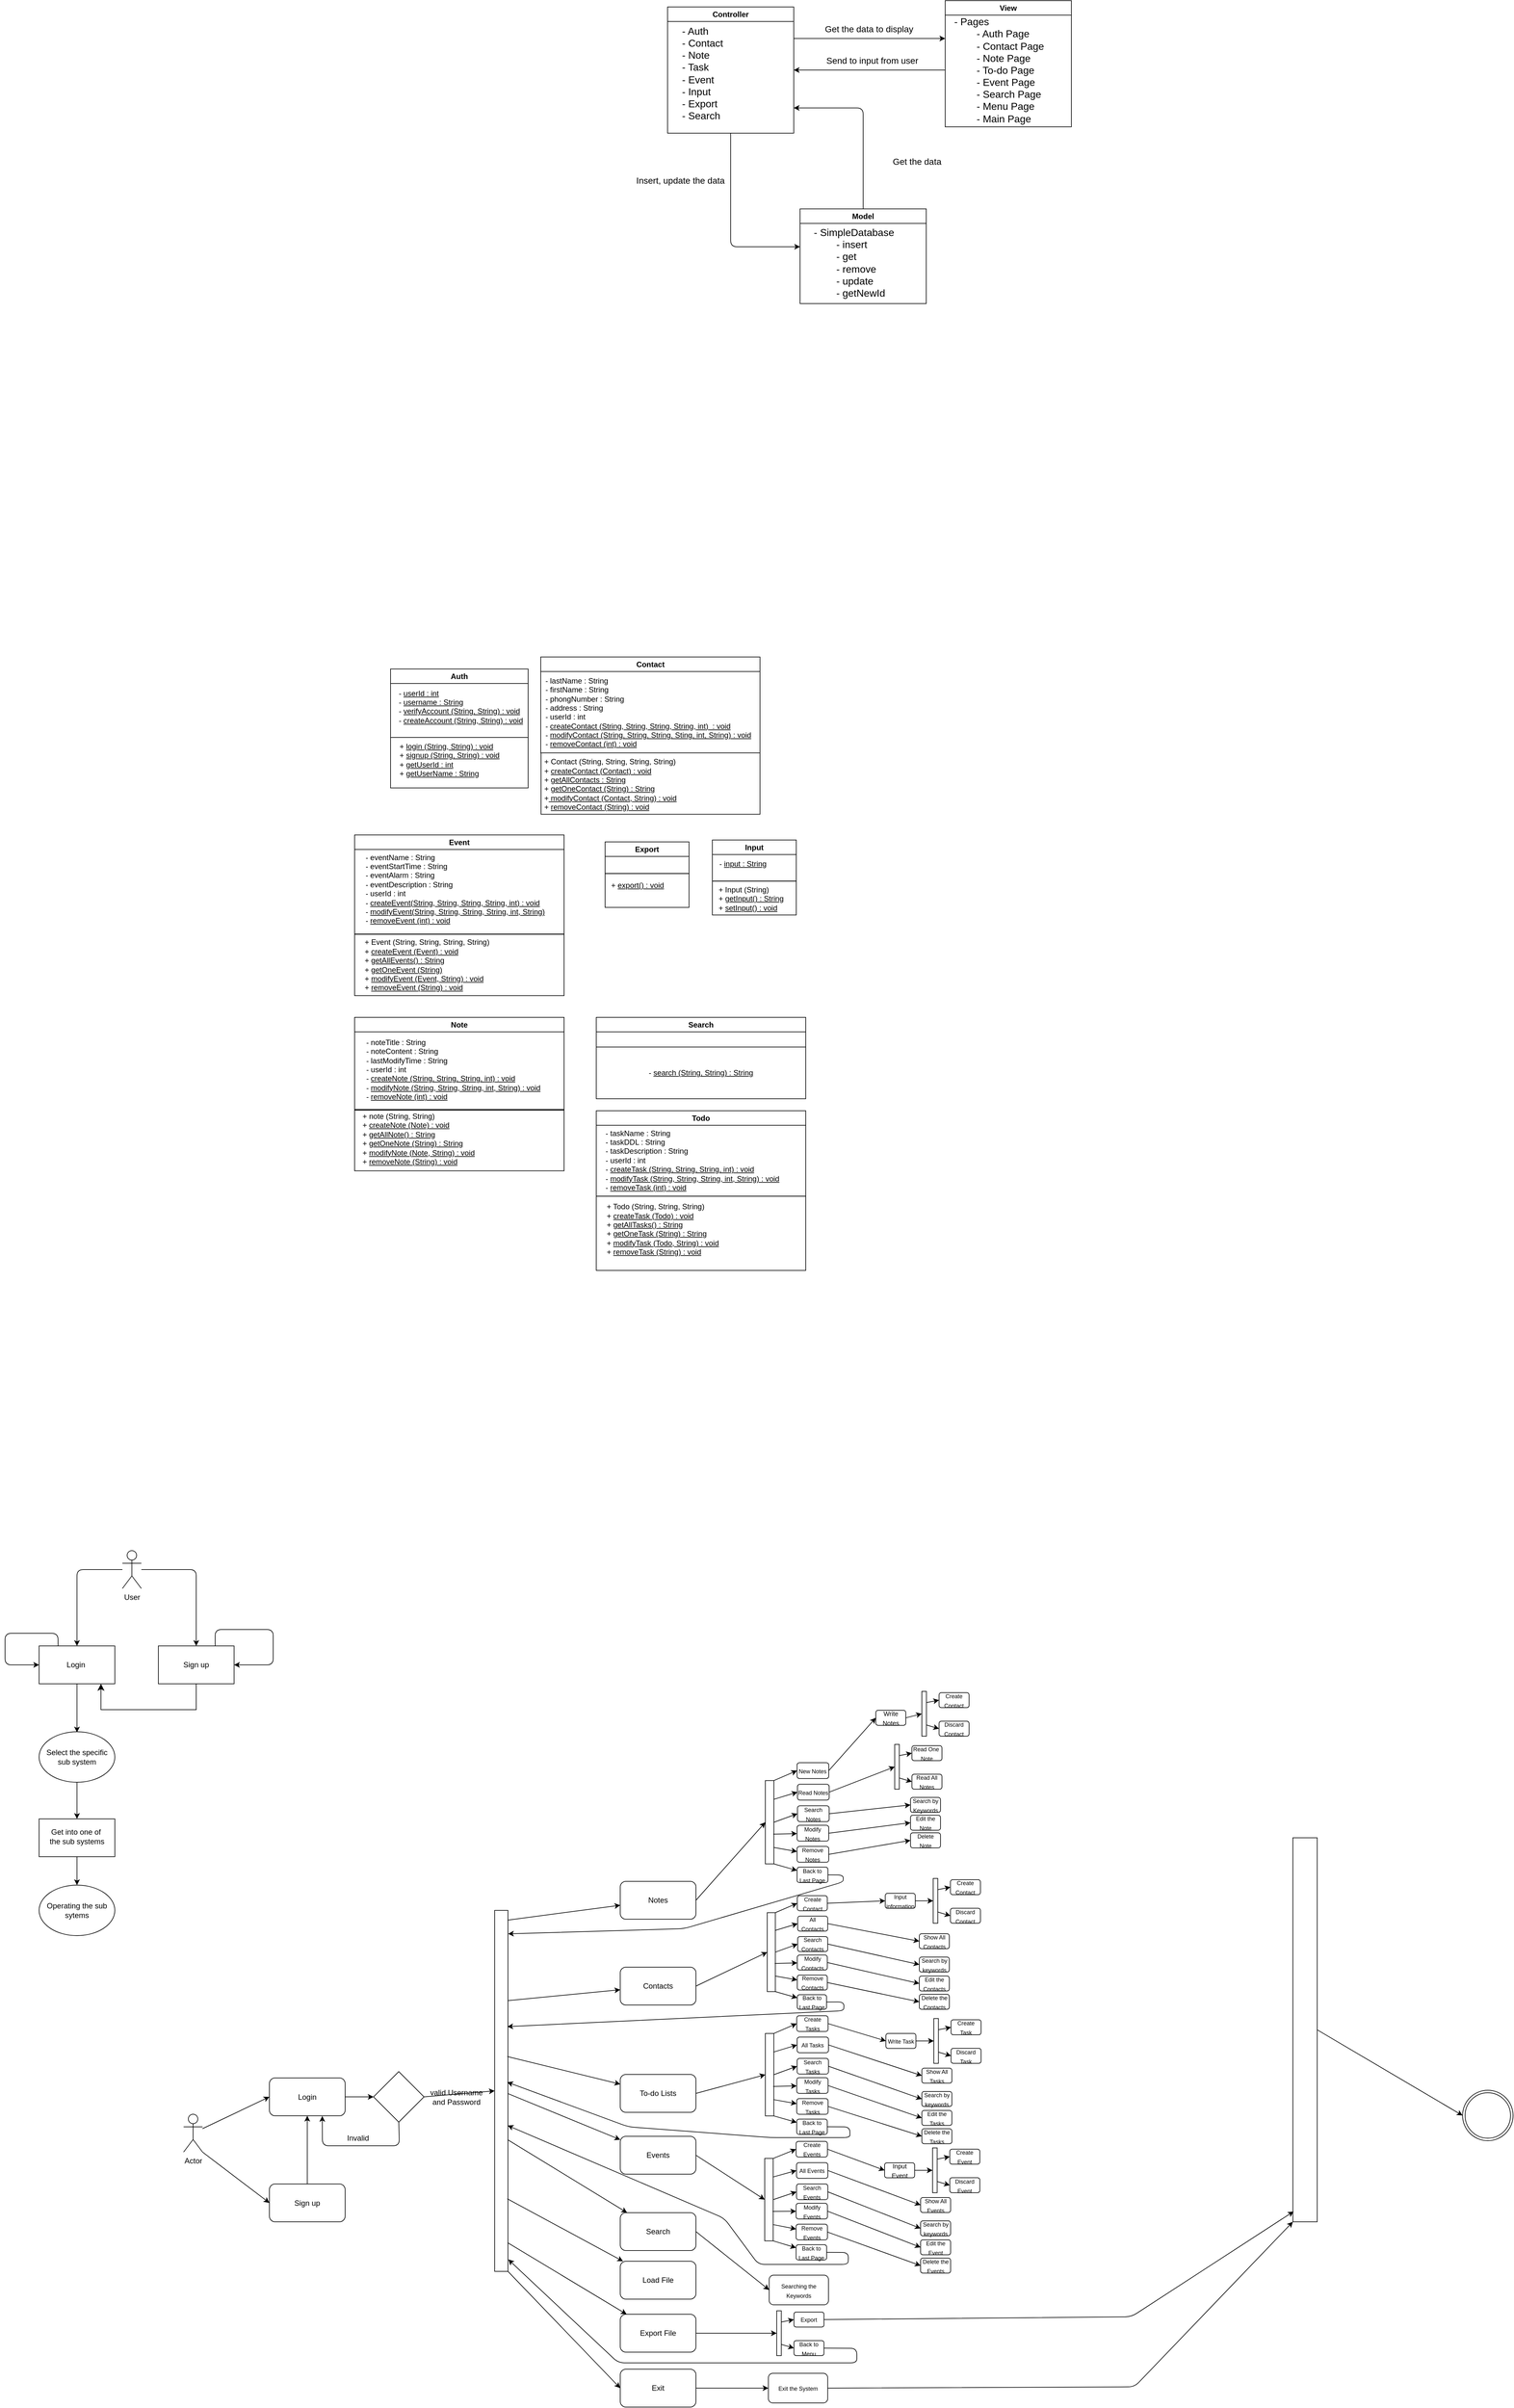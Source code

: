 <mxfile>
    <diagram id="SjL-2BNh2eoCJgKWhasD" name="Page-1">
        <mxGraphModel dx="5735" dy="3235" grid="0" gridSize="10" guides="1" tooltips="1" connect="1" arrows="1" fold="1" page="0" pageScale="1" pageWidth="827" pageHeight="1169" math="0" shadow="0">
            <root>
                <mxCell id="0"/>
                <mxCell id="1" parent="0"/>
                <mxCell id="9" style="edgeStyle=none;html=1;" parent="1" edge="1">
                    <mxGeometry relative="1" as="geometry">
                        <mxPoint x="190" y="300" as="sourcePoint"/>
                        <mxPoint x="300" y="480" as="targetPoint"/>
                        <Array as="points">
                            <mxPoint x="190" y="480"/>
                        </Array>
                    </mxGeometry>
                </mxCell>
                <mxCell id="72" style="edgeStyle=none;html=1;exitX=1;exitY=0.25;exitDx=0;exitDy=0;fontSize=14;" parent="1" source="29" edge="1">
                    <mxGeometry relative="1" as="geometry">
                        <mxPoint x="530" y="150" as="targetPoint"/>
                    </mxGeometry>
                </mxCell>
                <mxCell id="29" value="Controller" style="swimlane;whiteSpace=wrap;html=1;" parent="1" vertex="1">
                    <mxGeometry x="90" y="100" width="200" height="200" as="geometry"/>
                </mxCell>
                <mxCell id="31" value="&lt;div style=&quot;text-align: left;&quot;&gt;&lt;span style=&quot;font-size: medium; background-color: initial;&quot;&gt;- Auth&lt;/span&gt;&lt;/div&gt;&lt;div style=&quot;text-align: left;&quot;&gt;&lt;span style=&quot;font-size: medium; background-color: initial;&quot;&gt;- Contact&lt;/span&gt;&lt;br&gt;&lt;/div&gt;&lt;div style=&quot;text-align: left;&quot;&gt;&lt;span style=&quot;background-color: initial;&quot;&gt;&lt;font size=&quot;3&quot;&gt;- Note&lt;/font&gt;&lt;/span&gt;&lt;/div&gt;&lt;div style=&quot;text-align: left;&quot;&gt;&lt;span style=&quot;background-color: initial;&quot;&gt;&lt;font size=&quot;3&quot;&gt;- Task&lt;/font&gt;&lt;/span&gt;&lt;/div&gt;&lt;div style=&quot;text-align: left;&quot;&gt;&lt;span style=&quot;background-color: initial;&quot;&gt;&lt;font size=&quot;3&quot;&gt;- Event&lt;/font&gt;&lt;/span&gt;&lt;/div&gt;&lt;div style=&quot;text-align: left;&quot;&gt;&lt;font size=&quot;3&quot;&gt;- Input&lt;/font&gt;&lt;/div&gt;&lt;div style=&quot;text-align: left;&quot;&gt;&lt;font size=&quot;3&quot;&gt;- Export&lt;/font&gt;&lt;/div&gt;&lt;div style=&quot;text-align: left;&quot;&gt;&lt;font size=&quot;3&quot;&gt;- Search&lt;/font&gt;&lt;/div&gt;" style="text;html=1;align=center;verticalAlign=middle;resizable=0;points=[];autosize=1;strokeColor=none;fillColor=none;" parent="29" vertex="1">
                    <mxGeometry x="10" y="20" width="90" height="170" as="geometry"/>
                </mxCell>
                <mxCell id="87" style="edgeStyle=none;html=1;fontSize=14;" parent="1" source="67" edge="1">
                    <mxGeometry relative="1" as="geometry">
                        <mxPoint x="290" y="260" as="targetPoint"/>
                        <Array as="points">
                            <mxPoint x="400" y="260"/>
                        </Array>
                    </mxGeometry>
                </mxCell>
                <mxCell id="67" value="Model" style="swimlane;whiteSpace=wrap;html=1;fillColor=default;" parent="1" vertex="1">
                    <mxGeometry x="300" y="420" width="200" height="150" as="geometry"/>
                </mxCell>
                <mxCell id="68" value="&lt;div style=&quot;text-align: left;&quot;&gt;&lt;font size=&quot;3&quot;&gt;- SimpleDatabase&lt;/font&gt;&lt;/div&gt;&lt;div style=&quot;text-align: left;&quot;&gt;&lt;font size=&quot;3&quot;&gt;&lt;span style=&quot;white-space: pre;&quot;&gt;&#9;&lt;/span&gt;- insert&lt;br&gt;&lt;/font&gt;&lt;/div&gt;&lt;div style=&quot;text-align: left;&quot;&gt;&lt;font size=&quot;3&quot;&gt;&lt;span style=&quot;white-space: pre;&quot;&gt;&#9;&lt;/span&gt;- get&lt;br&gt;&lt;/font&gt;&lt;/div&gt;&lt;div style=&quot;text-align: left;&quot;&gt;&lt;font size=&quot;3&quot;&gt;&lt;span style=&quot;white-space: pre;&quot;&gt;&#9;&lt;/span&gt;- remove&lt;br&gt;&lt;/font&gt;&lt;/div&gt;&lt;div style=&quot;text-align: left;&quot;&gt;&lt;font size=&quot;3&quot;&gt;&lt;span style=&quot;white-space: pre;&quot;&gt;&#9;&lt;/span&gt;- update&lt;br&gt;&lt;/font&gt;&lt;/div&gt;&lt;div style=&quot;text-align: left;&quot;&gt;&lt;font size=&quot;3&quot;&gt;&lt;span style=&quot;white-space: pre;&quot;&gt;&#9;&lt;/span&gt;- getNewId&lt;br&gt;&lt;/font&gt;&lt;/div&gt;" style="text;html=1;align=center;verticalAlign=middle;resizable=0;points=[];autosize=1;strokeColor=none;fillColor=none;" parent="67" vertex="1">
                    <mxGeometry x="10" y="20" width="150" height="130" as="geometry"/>
                </mxCell>
                <mxCell id="69" value="View" style="swimlane;whiteSpace=wrap;html=1;" parent="1" vertex="1">
                    <mxGeometry x="530" y="90" width="200" height="200" as="geometry"/>
                </mxCell>
                <mxCell id="70" value="&lt;div style=&quot;text-align: left;&quot;&gt;&lt;span style=&quot;font-size: medium; background-color: initial;&quot;&gt;- Pages&lt;/span&gt;&lt;/div&gt;&lt;font size=&quot;3&quot;&gt;&lt;div style=&quot;text-align: left;&quot;&gt;&lt;span style=&quot;background-color: initial;&quot;&gt;&lt;span style=&quot;white-space: pre;&quot;&gt;&#9;&lt;/span&gt;- Auth Page&lt;/span&gt;&lt;/div&gt;&lt;div style=&quot;text-align: left;&quot;&gt;&lt;span style=&quot;background-color: initial;&quot;&gt;&lt;span style=&quot;white-space: pre;&quot;&gt;&#9;&lt;/span&gt;- Contact Page&lt;br&gt;&lt;/span&gt;&lt;/div&gt;&lt;div style=&quot;text-align: left;&quot;&gt;&lt;span style=&quot;background-color: initial;&quot;&gt;&lt;span style=&quot;white-space: pre;&quot;&gt;&#9;&lt;/span&gt;- Note Page&lt;br&gt;&lt;/span&gt;&lt;/div&gt;&lt;div style=&quot;text-align: left;&quot;&gt;&lt;span style=&quot;background-color: initial;&quot;&gt;&lt;span style=&quot;white-space: pre;&quot;&gt;&#9;&lt;/span&gt;- To-do Page&lt;br&gt;&lt;/span&gt;&lt;/div&gt;&lt;div style=&quot;text-align: left;&quot;&gt;&lt;span style=&quot;background-color: initial;&quot;&gt;&lt;span style=&quot;white-space: pre;&quot;&gt;&#9;&lt;/span&gt;- Event Page&lt;br&gt;&lt;/span&gt;&lt;/div&gt;&lt;div style=&quot;text-align: left;&quot;&gt;&lt;span style=&quot;background-color: initial;&quot;&gt;&lt;span style=&quot;white-space: pre;&quot;&gt;&#9;&lt;/span&gt;- Search Page&lt;br&gt;&lt;/span&gt;&lt;/div&gt;&lt;div style=&quot;text-align: left;&quot;&gt;&lt;span style=&quot;background-color: initial;&quot;&gt;&lt;span style=&quot;white-space: pre;&quot;&gt;&#9;&lt;/span&gt;- Menu Page&lt;br&gt;&lt;/span&gt;&lt;/div&gt;&lt;div style=&quot;text-align: left;&quot;&gt;&lt;span style=&quot;background-color: initial;&quot;&gt;&lt;span style=&quot;white-space: pre;&quot;&gt;&#9;&lt;/span&gt;- Main Page&lt;br&gt;&lt;/span&gt;&lt;/div&gt;&lt;/font&gt;" style="text;html=1;align=center;verticalAlign=middle;resizable=0;points=[];autosize=1;strokeColor=none;fillColor=none;" parent="69" vertex="1">
                    <mxGeometry y="15" width="170" height="190" as="geometry"/>
                </mxCell>
                <mxCell id="83" value="Insert, update the data" style="text;html=1;align=center;verticalAlign=middle;resizable=0;points=[];autosize=1;strokeColor=none;fillColor=none;fontSize=14;" parent="1" vertex="1">
                    <mxGeometry x="30" y="360" width="160" height="30" as="geometry"/>
                </mxCell>
                <mxCell id="85" value="Get the data to display" style="text;html=1;align=center;verticalAlign=middle;resizable=0;points=[];autosize=1;strokeColor=none;fillColor=none;fontSize=14;" parent="1" vertex="1">
                    <mxGeometry x="329" y="120" width="160" height="30" as="geometry"/>
                </mxCell>
                <mxCell id="86" value="Send to input from user" style="text;html=1;align=center;verticalAlign=middle;resizable=0;points=[];autosize=1;strokeColor=none;fillColor=none;fontSize=14;" parent="1" vertex="1">
                    <mxGeometry x="329" y="170" width="170" height="30" as="geometry"/>
                </mxCell>
                <mxCell id="88" value="Get the data" style="text;html=1;align=center;verticalAlign=middle;resizable=0;points=[];autosize=1;strokeColor=none;fillColor=none;fontSize=14;" parent="1" vertex="1">
                    <mxGeometry x="435" y="330" width="100" height="30" as="geometry"/>
                </mxCell>
                <mxCell id="102" value="" style="group" parent="1" vertex="1" connectable="0">
                    <mxGeometry x="-349" y="1149" width="218" height="188.5" as="geometry"/>
                </mxCell>
                <mxCell id="75" value="Auth" style="swimlane;whiteSpace=wrap;html=1;" parent="102" vertex="1">
                    <mxGeometry width="218" height="108.5" as="geometry"/>
                </mxCell>
                <mxCell id="91" value="&lt;div style=&quot;text-align: left;&quot;&gt;&lt;span style=&quot;background-color: initial;&quot;&gt;&lt;font style=&quot;font-size: 12px;&quot;&gt;- &lt;u&gt;userId : int&lt;/u&gt;&lt;/font&gt;&lt;/span&gt;&lt;/div&gt;&lt;div style=&quot;text-align: left;&quot;&gt;&lt;font style=&quot;font-size: 12px;&quot;&gt;&lt;span style=&quot;background-color: initial;&quot;&gt;- &lt;u&gt;username : String&lt;/u&gt;&lt;/span&gt;&lt;br&gt;&lt;/font&gt;&lt;/div&gt;&lt;div style=&quot;text-align: left;&quot;&gt;&lt;span style=&quot;background-color: initial;&quot;&gt;&lt;font style=&quot;font-size: 12px;&quot;&gt;- &lt;u&gt;verifyAccount (String, String) : void&lt;/u&gt;&lt;/font&gt;&lt;/span&gt;&lt;/div&gt;&lt;div style=&quot;text-align: left;&quot;&gt;&lt;span style=&quot;background-color: initial;&quot;&gt;&lt;font style=&quot;font-size: 12px;&quot;&gt;- &lt;u&gt;createAccount (String, String) : void&lt;/u&gt;&lt;/font&gt;&lt;/span&gt;&lt;/div&gt;&lt;div style=&quot;text-align: left;&quot;&gt;&lt;br&gt;&lt;/div&gt;" style="text;html=1;align=center;verticalAlign=middle;resizable=0;points=[];autosize=1;strokeColor=none;fillColor=none;" parent="75" vertex="1">
                    <mxGeometry x="3" y="24.5" width="215" height="84" as="geometry"/>
                </mxCell>
                <mxCell id="101" value="" style="group" parent="102" vertex="1" connectable="0">
                    <mxGeometry y="108.5" width="218" height="80" as="geometry"/>
                </mxCell>
                <mxCell id="89" value="" style="rounded=0;whiteSpace=wrap;html=1;fillColor=none;" parent="101" vertex="1">
                    <mxGeometry width="218" height="80" as="geometry"/>
                </mxCell>
                <mxCell id="94" value="&lt;div style=&quot;text-align: left;&quot;&gt;&lt;font style=&quot;font-size: 12px;&quot;&gt;+ &lt;u&gt;login (String, String) : void&lt;/u&gt;&lt;/font&gt;&lt;/div&gt;&lt;div style=&quot;text-align: left;&quot;&gt;&lt;font style=&quot;font-size: 12px;&quot;&gt;+ &lt;u&gt;signup (String, String) : void&lt;/u&gt;&lt;/font&gt;&lt;/div&gt;&lt;div style=&quot;text-align: left;&quot;&gt;&lt;font style=&quot;font-size: 12px;&quot;&gt;+ &lt;u&gt;getUserId : int&lt;/u&gt;&lt;/font&gt;&lt;/div&gt;&lt;div style=&quot;text-align: left;&quot;&gt;&lt;font style=&quot;font-size: 12px;&quot;&gt;+ &lt;u&gt;getUserName : String&lt;/u&gt;&lt;/font&gt;&lt;/div&gt;" style="text;html=1;align=center;verticalAlign=middle;resizable=0;points=[];autosize=1;strokeColor=none;fillColor=none;" parent="101" vertex="1">
                    <mxGeometry x="5" width="176" height="70" as="geometry"/>
                </mxCell>
                <mxCell id="107" value="" style="group" parent="1" vertex="1" connectable="0">
                    <mxGeometry x="-111" y="1130" width="347.5" height="265" as="geometry"/>
                </mxCell>
                <mxCell id="97" value="Contact" style="swimlane;whiteSpace=wrap;html=1;" parent="107" vertex="1">
                    <mxGeometry width="347.5" height="152" as="geometry"/>
                </mxCell>
                <mxCell id="98" value="&lt;div style=&quot;text-align: left;&quot;&gt;&lt;span style=&quot;background-color: initial;&quot;&gt;&lt;font style=&quot;font-size: 12px;&quot;&gt;- lastName : String&lt;/font&gt;&lt;/span&gt;&lt;/div&gt;&lt;div style=&quot;text-align: left;&quot;&gt;&lt;font style=&quot;font-size: 12px;&quot;&gt;&lt;span style=&quot;background-color: initial;&quot;&gt;- firstName : String&lt;/span&gt;&lt;br&gt;&lt;/font&gt;&lt;/div&gt;&lt;div style=&quot;text-align: left;&quot;&gt;&lt;span style=&quot;background-color: initial;&quot;&gt;&lt;font style=&quot;font-size: 12px;&quot;&gt;- phongNumber : String&lt;/font&gt;&lt;/span&gt;&lt;/div&gt;&lt;div style=&quot;text-align: left;&quot;&gt;- address : String&lt;/div&gt;&lt;div style=&quot;text-align: left;&quot;&gt;- userId : int&lt;/div&gt;&lt;div style=&quot;text-align: left;&quot;&gt;- &lt;u&gt;createContact (String, String, String, String, int)&amp;nbsp; : void&lt;/u&gt;&lt;/div&gt;&lt;div style=&quot;text-align: left;&quot;&gt;- &lt;u&gt;modifyContact (String, String, String, Sting, int, String) : void&lt;/u&gt;&lt;/div&gt;&lt;div style=&quot;text-align: left;&quot;&gt;- &lt;u&gt;removeContact (int) : void&lt;/u&gt;&lt;/div&gt;&lt;div style=&quot;text-align: left;&quot;&gt;&lt;br&gt;&lt;/div&gt;" style="text;html=1;align=center;verticalAlign=middle;resizable=0;points=[];autosize=1;strokeColor=none;fillColor=none;" parent="97" vertex="1">
                    <mxGeometry x="-2.5" y="24" width="344" height="142" as="geometry"/>
                </mxCell>
                <mxCell id="103" value="" style="group" parent="107" vertex="1" connectable="0">
                    <mxGeometry x="0.5" y="152" width="347" height="113" as="geometry"/>
                </mxCell>
                <mxCell id="99" value="" style="rounded=0;whiteSpace=wrap;html=1;fillColor=none;" parent="103" vertex="1">
                    <mxGeometry width="347" height="97.204" as="geometry"/>
                </mxCell>
                <mxCell id="100" value="&lt;div style=&quot;text-align: left;&quot;&gt;+ Contact (String, String, String, String)&lt;/div&gt;&lt;div style=&quot;text-align: left;&quot;&gt;+ &lt;u&gt;createContact (Contact) : void&lt;/u&gt;&lt;/div&gt;&lt;div style=&quot;text-align: left;&quot;&gt;+ &lt;u&gt;getAllContacts : String&lt;/u&gt;&lt;/div&gt;&lt;div style=&quot;text-align: left;&quot;&gt;+ &lt;u&gt;getOneContact (String) : String&lt;/u&gt;&lt;/div&gt;&lt;div style=&quot;text-align: left;&quot;&gt;+&lt;u&gt; modifyContact (Contact, String) : void&lt;/u&gt;&lt;/div&gt;&lt;div style=&quot;text-align: left;&quot;&gt;+ &lt;u&gt;removeContact (String) : void&lt;/u&gt;&lt;/div&gt;&lt;div style=&quot;text-align: left;&quot;&gt;&lt;u&gt;&lt;br&gt;&lt;/u&gt;&lt;/div&gt;" style="text;html=1;align=center;verticalAlign=middle;resizable=0;points=[];autosize=1;strokeColor=none;fillColor=none;" parent="103" vertex="1">
                    <mxGeometry x="-4.449" y="5.523e-14" width="228" height="113" as="geometry"/>
                </mxCell>
                <mxCell id="110" value="" style="group" parent="1" vertex="1" connectable="0">
                    <mxGeometry x="-406" y="1412" width="332" height="255" as="geometry"/>
                </mxCell>
                <mxCell id="104" value="Event" style="swimlane;whiteSpace=wrap;html=1;" parent="110" vertex="1">
                    <mxGeometry width="332" height="157" as="geometry"/>
                </mxCell>
                <mxCell id="105" value="&lt;div style=&quot;text-align: left;&quot;&gt;&lt;span style=&quot;background-color: initial;&quot;&gt;&lt;font style=&quot;font-size: 12px;&quot;&gt;- eventName : String&lt;/font&gt;&lt;/span&gt;&lt;/div&gt;&lt;div style=&quot;text-align: left;&quot;&gt;&lt;font style=&quot;font-size: 12px;&quot;&gt;&lt;span style=&quot;background-color: initial;&quot;&gt;- eventStartTime : String&lt;/span&gt;&lt;br&gt;&lt;/font&gt;&lt;/div&gt;&lt;div style=&quot;text-align: left;&quot;&gt;&lt;span style=&quot;background-color: initial;&quot;&gt;&lt;font style=&quot;font-size: 12px;&quot;&gt;- eventAlarm : String&lt;/font&gt;&lt;/span&gt;&lt;/div&gt;&lt;div style=&quot;text-align: left;&quot;&gt;- eventDescription : String&lt;/div&gt;&lt;div style=&quot;text-align: left;&quot;&gt;- userId : int&lt;/div&gt;&lt;div style=&quot;text-align: left;&quot;&gt;- &lt;u&gt;createEvent(String, String, String, String, int) : void&lt;/u&gt;&lt;/div&gt;&lt;div style=&quot;text-align: left;&quot;&gt;- &lt;u&gt;modifyEvent(String, String, String, String, int, String)&lt;/u&gt;&lt;/div&gt;&lt;div style=&quot;text-align: left;&quot;&gt;- &lt;u&gt;removeEvent (int) : void&lt;/u&gt;&lt;/div&gt;&lt;div style=&quot;text-align: left;&quot;&gt;&lt;br&gt;&lt;/div&gt;&lt;div style=&quot;text-align: left;&quot;&gt;&lt;br&gt;&lt;/div&gt;" style="text;html=1;align=center;verticalAlign=middle;resizable=0;points=[];autosize=1;strokeColor=none;fillColor=none;" parent="104" vertex="1">
                    <mxGeometry x="8" y="22" width="302" height="156" as="geometry"/>
                </mxCell>
                <mxCell id="109" value="" style="group" parent="110" vertex="1" connectable="0">
                    <mxGeometry y="157" width="332" height="98" as="geometry"/>
                </mxCell>
                <mxCell id="106" value="" style="rounded=0;whiteSpace=wrap;html=1;fillColor=none;" parent="109" vertex="1">
                    <mxGeometry y="0.4" width="332" height="97.204" as="geometry"/>
                </mxCell>
                <mxCell id="108" value="&lt;div style=&quot;text-align: left;&quot;&gt;+ Event (String, String, String, String)&amp;nbsp;&lt;/div&gt;&lt;div style=&quot;text-align: left;&quot;&gt;+ &lt;u&gt;createEvent (Event) : void&lt;/u&gt;&lt;/div&gt;&lt;div style=&quot;text-align: left;&quot;&gt;+ &lt;u&gt;getAllEvents() : String&lt;/u&gt;&lt;/div&gt;&lt;div style=&quot;text-align: left;&quot;&gt;+ &lt;u&gt;getOneEvent (String)&lt;/u&gt;&lt;/div&gt;&lt;div style=&quot;text-align: left;&quot;&gt;+ &lt;u&gt;modifyEvent (Event, String) : void&lt;/u&gt;&lt;/div&gt;&lt;div style=&quot;text-align: left;&quot;&gt;+ &lt;u&gt;removeEvent (String) : void&lt;/u&gt;&lt;/div&gt;" style="text;html=1;align=center;verticalAlign=middle;resizable=0;points=[];autosize=1;strokeColor=none;fillColor=none;" parent="109" vertex="1">
                    <mxGeometry x="6.699" width="219" height="98" as="geometry"/>
                </mxCell>
                <mxCell id="122" value="" style="group" parent="1" vertex="1" connectable="0">
                    <mxGeometry x="161" y="1420" width="133" height="135.22" as="geometry"/>
                </mxCell>
                <mxCell id="117" value="Input" style="swimlane;whiteSpace=wrap;html=1;" parent="122" vertex="1">
                    <mxGeometry width="133" height="65.0" as="geometry"/>
                </mxCell>
                <mxCell id="121" value="&lt;div style=&quot;text-align: left;&quot;&gt;- &lt;u&gt;input : String&lt;/u&gt;&lt;/div&gt;&lt;div style=&quot;text-align: left;&quot;&gt;&lt;u&gt;&lt;br&gt;&lt;/u&gt;&lt;/div&gt;" style="text;html=1;align=center;verticalAlign=middle;resizable=0;points=[];autosize=1;strokeColor=none;fillColor=none;" parent="117" vertex="1">
                    <mxGeometry x="1.005" y="24.0" width="93" height="41" as="geometry"/>
                </mxCell>
                <mxCell id="118" value="" style="group" parent="122" vertex="1" connectable="0">
                    <mxGeometry y="65" width="133" height="70.22" as="geometry"/>
                </mxCell>
                <mxCell id="119" value="" style="rounded=0;whiteSpace=wrap;html=1;fillColor=none;" parent="118" vertex="1">
                    <mxGeometry y="0.22" width="133" height="53.562" as="geometry"/>
                </mxCell>
                <mxCell id="120" value="&lt;div style=&quot;text-align: left;&quot;&gt;+ Input (String)&lt;/div&gt;&lt;div style=&quot;text-align: left;&quot;&gt;+ &lt;u&gt;getInput() : String&lt;/u&gt;&lt;/div&gt;&lt;div style=&quot;text-align: left;&quot;&gt;+ &lt;u&gt;setInput() : void&lt;/u&gt;&lt;/div&gt;&lt;div style=&quot;text-align: left;&quot;&gt;&lt;u&gt;&lt;br&gt;&lt;/u&gt;&lt;/div&gt;" style="text;html=1;align=center;verticalAlign=middle;resizable=0;points=[];autosize=1;strokeColor=none;fillColor=none;" parent="118" vertex="1">
                    <mxGeometry x="0.005" y="0.22" width="121" height="70" as="geometry"/>
                </mxCell>
                <mxCell id="123" value="" style="group" parent="1" vertex="1" connectable="0">
                    <mxGeometry x="-9" y="1423" width="133" height="104" as="geometry"/>
                </mxCell>
                <mxCell id="112" value="Export" style="swimlane;whiteSpace=wrap;html=1;" parent="123" vertex="1">
                    <mxGeometry width="133" height="50" as="geometry"/>
                </mxCell>
                <mxCell id="114" value="" style="group" parent="123" vertex="1" connectable="0">
                    <mxGeometry y="50" width="133" height="54" as="geometry"/>
                </mxCell>
                <mxCell id="115" value="" style="rounded=0;whiteSpace=wrap;html=1;fillColor=none;" parent="114" vertex="1">
                    <mxGeometry y="0.22" width="133" height="53.562" as="geometry"/>
                </mxCell>
                <mxCell id="116" value="&lt;div style=&quot;text-align: left;&quot;&gt;+ &lt;u&gt;export() : void&lt;/u&gt;&lt;/div&gt;&lt;div style=&quot;text-align: left;&quot;&gt;&lt;u&gt;&lt;br&gt;&lt;/u&gt;&lt;/div&gt;" style="text;html=1;align=center;verticalAlign=middle;resizable=0;points=[];autosize=1;strokeColor=none;fillColor=none;" parent="114" vertex="1">
                    <mxGeometry x="-0.395" y="5.51" width="102" height="41" as="geometry"/>
                </mxCell>
                <mxCell id="132" value="" style="group" parent="1" vertex="1" connectable="0">
                    <mxGeometry x="-406" y="1701" width="332" height="270" as="geometry"/>
                </mxCell>
                <mxCell id="125" value="Note" style="swimlane;whiteSpace=wrap;html=1;" parent="132" vertex="1">
                    <mxGeometry width="332" height="147" as="geometry"/>
                </mxCell>
                <mxCell id="126" value="&lt;div style=&quot;text-align: left;&quot;&gt;&lt;span style=&quot;background-color: initial;&quot;&gt;&lt;font style=&quot;font-size: 12px;&quot;&gt;- noteTitle : String&lt;/font&gt;&lt;/span&gt;&lt;/div&gt;&lt;div style=&quot;text-align: left;&quot;&gt;&lt;span style=&quot;background-color: initial;&quot;&gt;&lt;font style=&quot;font-size: 12px;&quot;&gt;- noteContent : String&lt;/font&gt;&lt;/span&gt;&lt;/div&gt;&lt;div style=&quot;text-align: left;&quot;&gt;- lastModifyTime : String&lt;/div&gt;&lt;div style=&quot;text-align: left;&quot;&gt;- userId : int&lt;/div&gt;&lt;div style=&quot;text-align: left;&quot;&gt;- &lt;u&gt;createNote (String, String, String, int) : void&lt;/u&gt;&lt;/div&gt;&lt;div style=&quot;text-align: left;&quot;&gt;- &lt;u&gt;modifyNote (String, String, String, int, String) : void&lt;/u&gt;&lt;/div&gt;&lt;div style=&quot;text-align: left;&quot;&gt;- &lt;u&gt;removeNote (int) : void&lt;/u&gt;&lt;/div&gt;&lt;div style=&quot;text-align: left;&quot;&gt;&lt;u&gt;&lt;br&gt;&lt;/u&gt;&lt;/div&gt;&lt;div style=&quot;text-align: left;&quot;&gt;&lt;br&gt;&lt;/div&gt;" style="text;html=1;align=center;verticalAlign=middle;resizable=0;points=[];autosize=1;strokeColor=none;fillColor=none;" parent="125" vertex="1">
                    <mxGeometry x="9" y="26" width="294" height="142" as="geometry"/>
                </mxCell>
                <mxCell id="131" value="" style="group" parent="132" vertex="1" connectable="0">
                    <mxGeometry y="143" width="332" height="127" as="geometry"/>
                </mxCell>
                <mxCell id="128" value="" style="rounded=0;whiteSpace=wrap;html=1;fillColor=none;" parent="131" vertex="1">
                    <mxGeometry y="3" width="332" height="97.204" as="geometry"/>
                </mxCell>
                <mxCell id="129" value="&lt;div style=&quot;text-align: left;&quot;&gt;+ note (String, String)&lt;br&gt;&lt;/div&gt;&lt;div style=&quot;text-align: left;&quot;&gt;+ &lt;u&gt;createNote (Note) : void&lt;/u&gt;&lt;/div&gt;&lt;div style=&quot;text-align: left;&quot;&gt;+ &lt;u&gt;getAllNote() : String&lt;/u&gt;&lt;/div&gt;&lt;div style=&quot;text-align: left;&quot;&gt;+ &lt;u&gt;getOneNote (String) : String&lt;/u&gt;&lt;/div&gt;&lt;div style=&quot;text-align: left;&quot;&gt;+ &lt;u&gt;modifyNote (Note, String) : void&lt;/u&gt;&lt;/div&gt;&lt;div style=&quot;text-align: left;&quot;&gt;+ &lt;u&gt;removeNote (String) : void&lt;/u&gt;&lt;/div&gt;&lt;div style=&quot;text-align: left;&quot;&gt;&lt;u&gt;&lt;br&gt;&lt;/u&gt;&lt;/div&gt;&lt;div style=&quot;text-align: left;&quot;&gt;&lt;u&gt;&lt;br&gt;&lt;/u&gt;&lt;/div&gt;" style="text;html=1;align=center;verticalAlign=middle;resizable=0;points=[];autosize=1;strokeColor=none;fillColor=none;" parent="131" vertex="1">
                    <mxGeometry x="2.999" width="196" height="127" as="geometry"/>
                </mxCell>
                <mxCell id="74" style="edgeStyle=none;html=1;entryX=1;entryY=0.5;entryDx=0;entryDy=0;fontSize=14;" parent="1" source="70" target="29" edge="1">
                    <mxGeometry relative="1" as="geometry"/>
                </mxCell>
                <mxCell id="133" value="Search" style="swimlane;whiteSpace=wrap;html=1;" parent="1" vertex="1">
                    <mxGeometry x="-23" y="1701" width="332" height="47" as="geometry"/>
                </mxCell>
                <mxCell id="135" value="- &lt;u&gt;search (String, String) : String&lt;/u&gt;" style="rounded=0;whiteSpace=wrap;html=1;fillColor=none;" parent="1" vertex="1">
                    <mxGeometry x="-23" y="1748" width="332" height="82" as="geometry"/>
                </mxCell>
                <mxCell id="141" value="" style="group" parent="1" vertex="1" connectable="0">
                    <mxGeometry x="-23" y="1849" width="332" height="253" as="geometry"/>
                </mxCell>
                <mxCell id="136" value="Todo" style="swimlane;whiteSpace=wrap;html=1;" parent="141" vertex="1">
                    <mxGeometry width="332" height="135.435" as="geometry"/>
                </mxCell>
                <mxCell id="137" value="&lt;div style=&quot;text-align: left;&quot;&gt;&lt;span style=&quot;background-color: initial;&quot;&gt;&lt;font style=&quot;font-size: 12px;&quot;&gt;- taskName : String&lt;/font&gt;&lt;/span&gt;&lt;/div&gt;&lt;div style=&quot;text-align: left;&quot;&gt;&lt;span style=&quot;background-color: initial;&quot;&gt;&lt;font style=&quot;font-size: 12px;&quot;&gt;- taskDDL : String&lt;/font&gt;&lt;/span&gt;&lt;/div&gt;&lt;div style=&quot;text-align: left;&quot;&gt;&lt;span style=&quot;background-color: initial;&quot;&gt;&lt;font style=&quot;font-size: 12px;&quot;&gt;- taskDescription : String&lt;/font&gt;&lt;/span&gt;&lt;/div&gt;&lt;div style=&quot;text-align: left;&quot;&gt;&lt;span style=&quot;background-color: initial;&quot;&gt;&lt;font style=&quot;font-size: 12px;&quot;&gt;- userId : int&lt;/font&gt;&lt;/span&gt;&lt;/div&gt;&lt;div style=&quot;text-align: left;&quot;&gt;&lt;span style=&quot;background-color: initial;&quot;&gt;&lt;font style=&quot;font-size: 12px;&quot;&gt;- &lt;u&gt;createTask (String, String, String, int) : void&lt;/u&gt;&lt;/font&gt;&lt;/span&gt;&lt;/div&gt;&lt;div style=&quot;text-align: left;&quot;&gt;&lt;span style=&quot;background-color: initial;&quot;&gt;&lt;font style=&quot;font-size: 12px;&quot;&gt;- &lt;u&gt;modifyTask (String, String, String, int, String) : void&lt;/u&gt;&lt;/font&gt;&lt;/span&gt;&lt;/div&gt;&lt;div style=&quot;text-align: left;&quot;&gt;&lt;span style=&quot;background-color: initial;&quot;&gt;&lt;font style=&quot;font-size: 12px;&quot;&gt;- &lt;u&gt;removeTask (int) : void&lt;/u&gt;&lt;/font&gt;&lt;/span&gt;&lt;/div&gt;&lt;div style=&quot;text-align: left;&quot;&gt;&lt;span style=&quot;background-color: initial;&quot;&gt;&lt;font style=&quot;font-size: 12px;&quot;&gt;&lt;br&gt;&lt;/font&gt;&lt;/span&gt;&lt;/div&gt;&lt;div style=&quot;text-align: left;&quot;&gt;&lt;u&gt;&lt;br&gt;&lt;/u&gt;&lt;/div&gt;&lt;div style=&quot;text-align: left;&quot;&gt;&lt;br&gt;&lt;/div&gt;" style="text;html=1;align=center;verticalAlign=middle;resizable=0;points=[];autosize=1;strokeColor=none;fillColor=none;" parent="136" vertex="1">
                    <mxGeometry x="5" y="21.632" width="293" height="156" as="geometry"/>
                </mxCell>
                <mxCell id="140" value="" style="group" parent="141" vertex="1" connectable="0">
                    <mxGeometry y="135.435" width="332" height="117.565" as="geometry"/>
                </mxCell>
                <mxCell id="138" value="" style="rounded=0;whiteSpace=wrap;html=1;fillColor=none;" parent="140" vertex="1">
                    <mxGeometry width="332" height="117.565" as="geometry"/>
                </mxCell>
                <mxCell id="139" value="&lt;div style=&quot;text-align: left;&quot;&gt;+ Todo (String, String, String)&lt;/div&gt;&lt;div style=&quot;text-align: left;&quot;&gt;+ &lt;u&gt;createTask (Todo) : void&lt;/u&gt;&lt;/div&gt;&lt;div style=&quot;text-align: left;&quot;&gt;+ &lt;u&gt;getAllTasks() : String&lt;/u&gt;&lt;/div&gt;&lt;div style=&quot;text-align: left;&quot;&gt;+ &lt;u&gt;getOneTask (String) : String&lt;/u&gt;&lt;/div&gt;&lt;div style=&quot;text-align: left;&quot;&gt;+ &lt;u&gt;modifyTask (Todo, String) : void&lt;/u&gt;&lt;/div&gt;&lt;div style=&quot;text-align: left;&quot;&gt;+ &lt;u&gt;removeTask (String) : void&lt;/u&gt;&lt;/div&gt;&lt;div style=&quot;text-align: left;&quot;&gt;&lt;u&gt;&lt;br&gt;&lt;/u&gt;&lt;/div&gt;" style="text;html=1;align=center;verticalAlign=middle;resizable=0;points=[];autosize=1;strokeColor=none;fillColor=none;" parent="140" vertex="1">
                    <mxGeometry x="7" y="2.822" width="196" height="113" as="geometry"/>
                </mxCell>
                <mxCell id="147" style="edgeStyle=none;html=1;entryX=0.5;entryY=0;entryDx=0;entryDy=0;fontFamily=Helvetica;fontSize=12;fontColor=default;" parent="1" source="143" target="144" edge="1">
                    <mxGeometry relative="1" as="geometry">
                        <Array as="points">
                            <mxPoint x="-846" y="2576"/>
                        </Array>
                    </mxGeometry>
                </mxCell>
                <mxCell id="148" style="edgeStyle=none;html=1;entryX=0.5;entryY=0;entryDx=0;entryDy=0;fontFamily=Helvetica;fontSize=12;fontColor=default;" parent="1" source="143" target="145" edge="1">
                    <mxGeometry relative="1" as="geometry">
                        <Array as="points">
                            <mxPoint x="-657" y="2576"/>
                        </Array>
                    </mxGeometry>
                </mxCell>
                <mxCell id="143" value="User" style="shape=umlActor;verticalLabelPosition=bottom;verticalAlign=top;html=1;outlineConnect=0;pointerEvents=0;fontFamily=Helvetica;fontSize=12;fontColor=default;fillColor=none;gradientColor=none;" parent="1" vertex="1">
                    <mxGeometry x="-774" y="2546" width="30" height="60" as="geometry"/>
                </mxCell>
                <mxCell id="162" style="edgeStyle=none;html=1;exitX=0.25;exitY=0;exitDx=0;exitDy=0;fontFamily=Helvetica;fontSize=12;fontColor=default;entryX=0;entryY=0.5;entryDx=0;entryDy=0;" parent="1" source="144" target="144" edge="1">
                    <mxGeometry relative="1" as="geometry">
                        <mxPoint x="-960" y="2727" as="targetPoint"/>
                        <Array as="points">
                            <mxPoint x="-876" y="2677"/>
                            <mxPoint x="-960" y="2677"/>
                            <mxPoint x="-960" y="2727"/>
                        </Array>
                    </mxGeometry>
                </mxCell>
                <mxCell id="209" style="edgeStyle=none;html=1;fontFamily=Helvetica;fontSize=12;fontColor=default;" parent="1" source="144" edge="1">
                    <mxGeometry relative="1" as="geometry">
                        <mxPoint x="-846" y="2834" as="targetPoint"/>
                    </mxGeometry>
                </mxCell>
                <mxCell id="144" value="Login&amp;nbsp;" style="rounded=0;whiteSpace=wrap;html=1;pointerEvents=0;fontFamily=Helvetica;fontSize=12;fontColor=default;fillColor=none;gradientColor=none;" parent="1" vertex="1">
                    <mxGeometry x="-906" y="2697" width="120" height="60" as="geometry"/>
                </mxCell>
                <mxCell id="158" style="edgeStyle=none;html=1;exitX=0.75;exitY=0;exitDx=0;exitDy=0;fontFamily=Helvetica;fontSize=12;fontColor=default;entryX=1;entryY=0.5;entryDx=0;entryDy=0;" parent="1" source="145" target="145" edge="1">
                    <mxGeometry relative="1" as="geometry">
                        <Array as="points">
                            <mxPoint x="-627" y="2671"/>
                            <mxPoint x="-535" y="2671"/>
                            <mxPoint x="-535" y="2727"/>
                        </Array>
                        <mxPoint x="-535" y="2738" as="targetPoint"/>
                    </mxGeometry>
                </mxCell>
                <mxCell id="145" value="Sign up" style="rounded=0;whiteSpace=wrap;html=1;pointerEvents=0;fontFamily=Helvetica;fontSize=12;fontColor=default;fillColor=none;gradientColor=none;" parent="1" vertex="1">
                    <mxGeometry x="-717" y="2697" width="120" height="60" as="geometry"/>
                </mxCell>
                <mxCell id="155" value="" style="edgeStyle=segmentEdgeStyle;endArrow=classic;html=1;curved=0;rounded=0;endSize=8;startSize=8;fontSize=14;exitX=0.5;exitY=1;exitDx=0;exitDy=0;" parent="1" source="145" target="144" edge="1">
                    <mxGeometry width="50" height="50" relative="1" as="geometry">
                        <mxPoint x="-738" y="2818" as="sourcePoint"/>
                        <mxPoint x="-868" y="2808" as="targetPoint"/>
                        <Array as="points">
                            <mxPoint x="-657" y="2798"/>
                            <mxPoint x="-808" y="2798"/>
                        </Array>
                    </mxGeometry>
                </mxCell>
                <mxCell id="214" value="Operating the sub sytems" style="ellipse;whiteSpace=wrap;html=1;" vertex="1" parent="1">
                    <mxGeometry x="-906" y="3076" width="120" height="80" as="geometry"/>
                </mxCell>
                <mxCell id="221" style="edgeStyle=none;html=1;exitX=0.5;exitY=1;exitDx=0;exitDy=0;entryX=0.5;entryY=0;entryDx=0;entryDy=0;" edge="1" parent="1" source="217" target="219">
                    <mxGeometry relative="1" as="geometry">
                        <mxPoint x="-846.222" y="2960.631" as="targetPoint"/>
                    </mxGeometry>
                </mxCell>
                <mxCell id="217" value="Select the specific sub system" style="ellipse;whiteSpace=wrap;html=1;" vertex="1" parent="1">
                    <mxGeometry x="-906" y="2833" width="120" height="80" as="geometry"/>
                </mxCell>
                <mxCell id="220" value="" style="group" connectable="0" vertex="1" parent="1">
                    <mxGeometry x="-911" y="2971" width="125" height="60" as="geometry"/>
                </mxCell>
                <mxCell id="219" value="" style="rounded=0;whiteSpace=wrap;html=1;" vertex="1" parent="220">
                    <mxGeometry x="5" width="120" height="60" as="geometry"/>
                </mxCell>
                <mxCell id="210" value="&lt;font style=&quot;font-size: 12px;&quot;&gt;&lt;font style=&quot;font-size: 12px;&quot;&gt;Get into one of&lt;br&gt;&amp;nbsp;the sub systems&lt;/font&gt;&lt;br&gt;&lt;/font&gt;" style="text;html=1;align=center;verticalAlign=middle;resizable=0;points=[];autosize=1;strokeColor=none;fillColor=none;fontSize=12;fontFamily=Helvetica;fontColor=default;" parent="220" vertex="1">
                    <mxGeometry x="9" y="7" width="108" height="41" as="geometry"/>
                </mxCell>
                <mxCell id="222" style="edgeStyle=none;html=1;entryX=0.5;entryY=0;entryDx=0;entryDy=0;" edge="1" parent="1" source="219" target="214">
                    <mxGeometry relative="1" as="geometry"/>
                </mxCell>
                <mxCell id="226" style="edgeStyle=none;html=1;entryX=0;entryY=0.5;entryDx=0;entryDy=0;fontSize=12;" edge="1" parent="1" source="224" target="225">
                    <mxGeometry relative="1" as="geometry"/>
                </mxCell>
                <mxCell id="228" style="edgeStyle=none;html=1;exitX=1;exitY=1;exitDx=0;exitDy=0;exitPerimeter=0;entryX=0;entryY=0.5;entryDx=0;entryDy=0;fontSize=12;" edge="1" parent="1" source="224" target="227">
                    <mxGeometry relative="1" as="geometry"/>
                </mxCell>
                <mxCell id="224" value="Actor" style="shape=umlActor;verticalLabelPosition=bottom;verticalAlign=top;html=1;outlineConnect=0;fontSize=12;" vertex="1" parent="1">
                    <mxGeometry x="-677" y="3439" width="30" height="60" as="geometry"/>
                </mxCell>
                <mxCell id="231" style="edgeStyle=none;html=1;exitX=1;exitY=0.5;exitDx=0;exitDy=0;fontSize=12;entryX=0;entryY=0.5;entryDx=0;entryDy=0;" edge="1" parent="1" source="225" target="396">
                    <mxGeometry relative="1" as="geometry">
                        <mxPoint x="-364" y="3412" as="targetPoint"/>
                    </mxGeometry>
                </mxCell>
                <mxCell id="225" value="Login" style="rounded=1;whiteSpace=wrap;html=1;fontSize=12;" vertex="1" parent="1">
                    <mxGeometry x="-541" y="3381.5" width="120" height="60" as="geometry"/>
                </mxCell>
                <mxCell id="232" style="edgeStyle=none;html=1;entryX=0.5;entryY=1;entryDx=0;entryDy=0;fontSize=12;" edge="1" parent="1" source="227" target="225">
                    <mxGeometry relative="1" as="geometry"/>
                </mxCell>
                <mxCell id="227" value="Sign up" style="rounded=1;whiteSpace=wrap;html=1;fontSize=12;" vertex="1" parent="1">
                    <mxGeometry x="-541" y="3549.5" width="120" height="60" as="geometry"/>
                </mxCell>
                <mxCell id="256" style="edgeStyle=none;html=1;exitX=1;exitY=1;exitDx=0;exitDy=0;entryX=0;entryY=0.5;entryDx=0;entryDy=0;fontSize=12;" edge="1" parent="1" source="230" target="240">
                    <mxGeometry relative="1" as="geometry"/>
                </mxCell>
                <mxCell id="230" value="" style="rounded=0;whiteSpace=wrap;html=1;fontSize=12;" vertex="1" parent="1">
                    <mxGeometry x="-184" y="3116" width="21" height="572" as="geometry"/>
                </mxCell>
                <mxCell id="243" style="edgeStyle=none;html=1;fontSize=12;exitX=1;exitY=0.25;exitDx=0;exitDy=0;" edge="1" parent="1" source="230" target="233">
                    <mxGeometry relative="1" as="geometry"/>
                </mxCell>
                <mxCell id="277" style="edgeStyle=none;html=1;exitX=1;exitY=0.5;exitDx=0;exitDy=0;entryX=0;entryY=0.5;entryDx=0;entryDy=0;fontSize=12;" edge="1" parent="1" source="233" target="264">
                    <mxGeometry relative="1" as="geometry"/>
                </mxCell>
                <mxCell id="233" value="Contacts" style="rounded=1;whiteSpace=wrap;html=1;fontSize=12;" vertex="1" parent="1">
                    <mxGeometry x="15" y="3206" width="120" height="60" as="geometry"/>
                </mxCell>
                <mxCell id="244" style="edgeStyle=none;html=1;fontSize=12;exitX=0.957;exitY=0.405;exitDx=0;exitDy=0;exitPerimeter=0;" edge="1" parent="1" source="230" target="234">
                    <mxGeometry relative="1" as="geometry"/>
                </mxCell>
                <mxCell id="291" style="edgeStyle=none;html=1;exitX=1;exitY=0.5;exitDx=0;exitDy=0;entryX=0;entryY=0.5;entryDx=0;entryDy=0;fontSize=12;" edge="1" parent="1" source="234" target="278">
                    <mxGeometry relative="1" as="geometry"/>
                </mxCell>
                <mxCell id="234" value="To-do Lists" style="rounded=1;whiteSpace=wrap;html=1;fontSize=12;" vertex="1" parent="1">
                    <mxGeometry x="15" y="3376" width="120" height="60" as="geometry"/>
                </mxCell>
                <mxCell id="245" style="edgeStyle=none;html=1;fontSize=12;" edge="1" parent="1" source="230" target="235">
                    <mxGeometry relative="1" as="geometry"/>
                </mxCell>
                <mxCell id="324" style="edgeStyle=none;html=1;exitX=1;exitY=0.5;exitDx=0;exitDy=0;entryX=0;entryY=0.5;entryDx=0;entryDy=0;fontSize=9;" edge="1" parent="1" source="235" target="311">
                    <mxGeometry relative="1" as="geometry"/>
                </mxCell>
                <mxCell id="235" value="Events" style="rounded=1;whiteSpace=wrap;html=1;fontSize=12;" vertex="1" parent="1">
                    <mxGeometry x="15" y="3474" width="120" height="60" as="geometry"/>
                </mxCell>
                <mxCell id="246" style="edgeStyle=none;html=1;fontSize=12;exitX=1.013;exitY=0.636;exitDx=0;exitDy=0;exitPerimeter=0;" edge="1" parent="1" source="230" target="236">
                    <mxGeometry relative="1" as="geometry"/>
                </mxCell>
                <mxCell id="354" style="edgeStyle=none;html=1;exitX=1;exitY=0.5;exitDx=0;exitDy=0;entryX=0;entryY=0.5;entryDx=0;entryDy=0;fontSize=9;" edge="1" parent="1" source="236" target="353">
                    <mxGeometry relative="1" as="geometry"/>
                </mxCell>
                <mxCell id="236" value="Search" style="rounded=1;whiteSpace=wrap;html=1;fontSize=12;" vertex="1" parent="1">
                    <mxGeometry x="15" y="3595" width="120" height="60" as="geometry"/>
                </mxCell>
                <mxCell id="247" style="edgeStyle=none;html=1;fontSize=12;exitX=0.957;exitY=0.799;exitDx=0;exitDy=0;exitPerimeter=0;" edge="1" parent="1" source="230" target="237">
                    <mxGeometry relative="1" as="geometry"/>
                </mxCell>
                <mxCell id="237" value="Load File" style="rounded=1;whiteSpace=wrap;html=1;fontSize=12;" vertex="1" parent="1">
                    <mxGeometry x="15" y="3672" width="120" height="60" as="geometry"/>
                </mxCell>
                <mxCell id="248" style="edgeStyle=none;html=1;fontSize=12;exitX=0.998;exitY=0.921;exitDx=0;exitDy=0;exitPerimeter=0;" edge="1" parent="1" source="230" target="238">
                    <mxGeometry relative="1" as="geometry"/>
                </mxCell>
                <mxCell id="356" style="edgeStyle=none;html=1;exitX=1;exitY=0.5;exitDx=0;exitDy=0;entryX=0;entryY=0.5;entryDx=0;entryDy=0;fontSize=9;" edge="1" parent="1" source="238" target="458">
                    <mxGeometry relative="1" as="geometry">
                        <mxPoint x="248.9" y="3786" as="targetPoint"/>
                    </mxGeometry>
                </mxCell>
                <mxCell id="238" value="Export File" style="rounded=1;whiteSpace=wrap;html=1;fontSize=12;" vertex="1" parent="1">
                    <mxGeometry x="15" y="3756" width="120" height="60" as="geometry"/>
                </mxCell>
                <mxCell id="241" style="edgeStyle=none;html=1;fontSize=12;exitX=0.973;exitY=0.027;exitDx=0;exitDy=0;exitPerimeter=0;" edge="1" parent="1" source="230" target="239">
                    <mxGeometry relative="1" as="geometry"/>
                </mxCell>
                <mxCell id="257" style="edgeStyle=none;html=1;exitX=1;exitY=0.5;exitDx=0;exitDy=0;entryX=0;entryY=0.5;entryDx=0;entryDy=0;fontSize=12;" edge="1" parent="1" source="239" target="249">
                    <mxGeometry relative="1" as="geometry"/>
                </mxCell>
                <mxCell id="239" value="Notes" style="rounded=1;whiteSpace=wrap;html=1;fontSize=12;" vertex="1" parent="1">
                    <mxGeometry x="15" y="3070" width="120" height="60" as="geometry"/>
                </mxCell>
                <mxCell id="358" style="edgeStyle=none;html=1;exitX=1;exitY=0.5;exitDx=0;exitDy=0;entryX=0;entryY=0.5;entryDx=0;entryDy=0;fontSize=9;" edge="1" parent="1" source="240" target="357">
                    <mxGeometry relative="1" as="geometry"/>
                </mxCell>
                <mxCell id="240" value="Exit" style="rounded=1;whiteSpace=wrap;html=1;fontSize=12;" vertex="1" parent="1">
                    <mxGeometry x="15" y="3843" width="120" height="60" as="geometry"/>
                </mxCell>
                <mxCell id="292" value="" style="group" connectable="0" vertex="1" parent="1">
                    <mxGeometry x="245" y="2882" width="101.13" height="190" as="geometry"/>
                </mxCell>
                <mxCell id="249" value="" style="rounded=0;whiteSpace=wrap;html=1;fontSize=12;" vertex="1" parent="292">
                    <mxGeometry y="28.339" width="13.527" height="132.034" as="geometry"/>
                </mxCell>
                <mxCell id="258" style="edgeStyle=none;html=1;exitX=1;exitY=0;exitDx=0;exitDy=0;entryX=0;entryY=0.5;entryDx=0;entryDy=0;fontSize=12;" edge="1" parent="292" source="249" target="250">
                    <mxGeometry relative="1" as="geometry"/>
                </mxCell>
                <mxCell id="250" value="&lt;font style=&quot;font-size: 9px;&quot;&gt;New Notes&lt;/font&gt;" style="rounded=1;whiteSpace=wrap;html=1;fontSize=12;" vertex="1" parent="292">
                    <mxGeometry x="50.243" width="50.243" height="25.119" as="geometry"/>
                </mxCell>
                <mxCell id="259" style="edgeStyle=none;html=1;exitX=0.96;exitY=0.226;exitDx=0;exitDy=0;entryX=0;entryY=0.5;entryDx=0;entryDy=0;fontSize=12;exitPerimeter=0;" edge="1" parent="292" source="249" target="251">
                    <mxGeometry relative="1" as="geometry"/>
                </mxCell>
                <mxCell id="251" value="&lt;font style=&quot;font-size: 9px;&quot;&gt;Read Notes&lt;/font&gt;" style="rounded=1;whiteSpace=wrap;html=1;fontSize=12;" vertex="1" parent="292">
                    <mxGeometry x="50.887" y="34.136" width="50.243" height="25.119" as="geometry"/>
                </mxCell>
                <mxCell id="260" style="edgeStyle=none;html=1;exitX=1;exitY=0.5;exitDx=0;exitDy=0;entryX=0;entryY=0.5;entryDx=0;entryDy=0;fontSize=12;" edge="1" parent="292" source="249" target="252">
                    <mxGeometry relative="1" as="geometry"/>
                </mxCell>
                <mxCell id="252" value="&lt;font style=&quot;font-size: 9px;&quot;&gt;Search Notes&lt;/font&gt;" style="rounded=1;whiteSpace=wrap;html=1;fontSize=12;" vertex="1" parent="292">
                    <mxGeometry x="50.887" y="68.271" width="50.243" height="25.119" as="geometry"/>
                </mxCell>
                <mxCell id="261" style="edgeStyle=none;html=1;fontSize=12;exitX=0.927;exitY=0.643;exitDx=0;exitDy=0;exitPerimeter=0;" edge="1" parent="292" source="249" target="253">
                    <mxGeometry relative="1" as="geometry"/>
                </mxCell>
                <mxCell id="253" value="&lt;font style=&quot;font-size: 9px;&quot;&gt;Modify Notes&lt;/font&gt;" style="rounded=1;whiteSpace=wrap;html=1;fontSize=12;" vertex="1" parent="292">
                    <mxGeometry x="50.243" y="99.186" width="50.243" height="25.119" as="geometry"/>
                </mxCell>
                <mxCell id="262" style="edgeStyle=none;html=1;fontSize=12;exitX=0.96;exitY=0.802;exitDx=0;exitDy=0;exitPerimeter=0;" edge="1" parent="292" source="249" target="254">
                    <mxGeometry relative="1" as="geometry"/>
                </mxCell>
                <mxCell id="254" value="&lt;font style=&quot;font-size: 9px;&quot;&gt;Remove Notes&lt;/font&gt;" style="rounded=1;whiteSpace=wrap;html=1;fontSize=12;" vertex="1" parent="292">
                    <mxGeometry x="50.243" y="132.678" width="50.243" height="25.119" as="geometry"/>
                </mxCell>
                <mxCell id="263" style="edgeStyle=none;html=1;fontSize=12;exitX=1;exitY=1;exitDx=0;exitDy=0;" edge="1" parent="292" source="249" target="255">
                    <mxGeometry relative="1" as="geometry"/>
                </mxCell>
                <mxCell id="255" value="&lt;font style=&quot;font-size: 9px;&quot;&gt;Back to Last Page&lt;/font&gt;" style="rounded=1;whiteSpace=wrap;html=1;fontSize=12;" vertex="1" parent="292">
                    <mxGeometry x="50.243" y="165.525" width="48.955" height="24.475" as="geometry"/>
                </mxCell>
                <mxCell id="293" value="" style="group" connectable="0" vertex="1" parent="1">
                    <mxGeometry x="248" y="3092.8" width="95.8" height="180" as="geometry"/>
                </mxCell>
                <mxCell id="264" value="" style="rounded=0;whiteSpace=wrap;html=1;fontSize=12;" vertex="1" parent="293">
                    <mxGeometry y="26.847" width="12.814" height="125.085" as="geometry"/>
                </mxCell>
                <mxCell id="265" style="edgeStyle=none;html=1;exitX=1;exitY=0;exitDx=0;exitDy=0;entryX=0;entryY=0.5;entryDx=0;entryDy=0;fontSize=12;" edge="1" parent="293" source="264" target="266">
                    <mxGeometry relative="1" as="geometry"/>
                </mxCell>
                <mxCell id="266" value="&lt;font style=&quot;font-size: 9px;&quot;&gt;Create Contact&lt;/font&gt;" style="rounded=1;whiteSpace=wrap;html=1;fontSize=12;" vertex="1" parent="293">
                    <mxGeometry x="47.595" width="47.595" height="23.797" as="geometry"/>
                </mxCell>
                <mxCell id="267" style="edgeStyle=none;html=1;exitX=0.96;exitY=0.226;exitDx=0;exitDy=0;entryX=0;entryY=0.5;entryDx=0;entryDy=0;fontSize=12;exitPerimeter=0;" edge="1" parent="293" source="264" target="268">
                    <mxGeometry relative="1" as="geometry"/>
                </mxCell>
                <mxCell id="268" value="&lt;font style=&quot;font-size: 9px;&quot;&gt;All Contacts&lt;/font&gt;" style="rounded=1;whiteSpace=wrap;html=1;fontSize=12;" vertex="1" parent="293">
                    <mxGeometry x="48.205" y="32.339" width="47.595" height="23.797" as="geometry"/>
                </mxCell>
                <mxCell id="269" style="edgeStyle=none;html=1;exitX=1;exitY=0.5;exitDx=0;exitDy=0;entryX=0;entryY=0.5;entryDx=0;entryDy=0;fontSize=12;" edge="1" parent="293" source="264" target="270">
                    <mxGeometry relative="1" as="geometry"/>
                </mxCell>
                <mxCell id="270" value="&lt;font style=&quot;font-size: 9px;&quot;&gt;Search Contacts&lt;/font&gt;" style="rounded=1;whiteSpace=wrap;html=1;fontSize=12;" vertex="1" parent="293">
                    <mxGeometry x="48.205" y="64.678" width="47.595" height="23.797" as="geometry"/>
                </mxCell>
                <mxCell id="271" style="edgeStyle=none;html=1;fontSize=12;exitX=0.927;exitY=0.643;exitDx=0;exitDy=0;exitPerimeter=0;" edge="1" parent="293" source="264" target="272">
                    <mxGeometry relative="1" as="geometry"/>
                </mxCell>
                <mxCell id="272" value="&lt;font style=&quot;font-size: 9px;&quot;&gt;Modify Contacts&lt;/font&gt;" style="rounded=1;whiteSpace=wrap;html=1;fontSize=12;" vertex="1" parent="293">
                    <mxGeometry x="47.595" y="93.966" width="47.595" height="23.797" as="geometry"/>
                </mxCell>
                <mxCell id="273" style="edgeStyle=none;html=1;fontSize=12;exitX=0.96;exitY=0.802;exitDx=0;exitDy=0;exitPerimeter=0;" edge="1" parent="293" source="264" target="274">
                    <mxGeometry relative="1" as="geometry"/>
                </mxCell>
                <mxCell id="274" value="&lt;font style=&quot;font-size: 9px;&quot;&gt;Remove Contacts&lt;/font&gt;" style="rounded=1;whiteSpace=wrap;html=1;fontSize=12;" vertex="1" parent="293">
                    <mxGeometry x="47.595" y="125.695" width="47.595" height="23.797" as="geometry"/>
                </mxCell>
                <mxCell id="275" style="edgeStyle=none;html=1;fontSize=12;exitX=1;exitY=1;exitDx=0;exitDy=0;" edge="1" parent="293" source="264" target="276">
                    <mxGeometry relative="1" as="geometry"/>
                </mxCell>
                <mxCell id="276" value="&lt;font style=&quot;font-size: 9px;&quot;&gt;Back to Last Page&lt;/font&gt;" style="rounded=1;whiteSpace=wrap;html=1;fontSize=12;" vertex="1" parent="293">
                    <mxGeometry x="47.595" y="156.814" width="46.375" height="23.186" as="geometry"/>
                </mxCell>
                <mxCell id="294" value="" style="group" connectable="0" vertex="1" parent="1">
                    <mxGeometry x="245" y="3283" width="100.06" height="188" as="geometry"/>
                </mxCell>
                <mxCell id="278" value="" style="rounded=0;whiteSpace=wrap;html=1;fontSize=12;" vertex="1" parent="294">
                    <mxGeometry y="28.041" width="13.384" height="130.644" as="geometry"/>
                </mxCell>
                <mxCell id="279" style="edgeStyle=none;html=1;exitX=1;exitY=0;exitDx=0;exitDy=0;entryX=0;entryY=0.5;entryDx=0;entryDy=0;fontSize=12;" edge="1" parent="294" source="278" target="280">
                    <mxGeometry relative="1" as="geometry"/>
                </mxCell>
                <mxCell id="280" value="&lt;font style=&quot;font-size: 9px;&quot;&gt;Create Tasks&lt;/font&gt;" style="rounded=1;whiteSpace=wrap;html=1;fontSize=12;" vertex="1" parent="294">
                    <mxGeometry x="49.711" width="49.711" height="24.854" as="geometry"/>
                </mxCell>
                <mxCell id="281" style="edgeStyle=none;html=1;exitX=0.96;exitY=0.226;exitDx=0;exitDy=0;entryX=0;entryY=0.5;entryDx=0;entryDy=0;fontSize=12;exitPerimeter=0;" edge="1" parent="294" source="278" target="282">
                    <mxGeometry relative="1" as="geometry"/>
                </mxCell>
                <mxCell id="282" value="&lt;font style=&quot;font-size: 9px;&quot;&gt;All Tasks&lt;/font&gt;" style="rounded=1;whiteSpace=wrap;html=1;fontSize=12;" vertex="1" parent="294">
                    <mxGeometry x="50.349" y="33.776" width="49.711" height="24.854" as="geometry"/>
                </mxCell>
                <mxCell id="283" style="edgeStyle=none;html=1;exitX=1;exitY=0.5;exitDx=0;exitDy=0;entryX=0;entryY=0.5;entryDx=0;entryDy=0;fontSize=12;" edge="1" parent="294" source="278" target="284">
                    <mxGeometry relative="1" as="geometry"/>
                </mxCell>
                <mxCell id="284" value="&lt;font style=&quot;font-size: 9px;&quot;&gt;Search Tasks&lt;/font&gt;" style="rounded=1;whiteSpace=wrap;html=1;fontSize=12;" vertex="1" parent="294">
                    <mxGeometry x="50.349" y="67.553" width="49.711" height="24.854" as="geometry"/>
                </mxCell>
                <mxCell id="285" style="edgeStyle=none;html=1;fontSize=12;exitX=0.927;exitY=0.643;exitDx=0;exitDy=0;exitPerimeter=0;" edge="1" parent="294" source="278" target="286">
                    <mxGeometry relative="1" as="geometry"/>
                </mxCell>
                <mxCell id="286" value="&lt;font style=&quot;font-size: 9px;&quot;&gt;Modify Tasks&lt;/font&gt;" style="rounded=1;whiteSpace=wrap;html=1;fontSize=12;" vertex="1" parent="294">
                    <mxGeometry x="49.711" y="98.142" width="49.711" height="24.854" as="geometry"/>
                </mxCell>
                <mxCell id="287" style="edgeStyle=none;html=1;fontSize=12;exitX=0.96;exitY=0.802;exitDx=0;exitDy=0;exitPerimeter=0;" edge="1" parent="294" source="278" target="288">
                    <mxGeometry relative="1" as="geometry"/>
                </mxCell>
                <mxCell id="288" value="&lt;font style=&quot;font-size: 9px;&quot;&gt;Remove Tasks&lt;/font&gt;" style="rounded=1;whiteSpace=wrap;html=1;fontSize=12;" vertex="1" parent="294">
                    <mxGeometry x="49.711" y="131.281" width="49.711" height="24.854" as="geometry"/>
                </mxCell>
                <mxCell id="289" style="edgeStyle=none;html=1;fontSize=12;exitX=1;exitY=1;exitDx=0;exitDy=0;" edge="1" parent="294" source="278" target="290">
                    <mxGeometry relative="1" as="geometry"/>
                </mxCell>
                <mxCell id="290" value="&lt;font style=&quot;font-size: 9px;&quot;&gt;Back to Last Page&lt;/font&gt;" style="rounded=1;whiteSpace=wrap;html=1;fontSize=12;" vertex="1" parent="294">
                    <mxGeometry x="49.711" y="163.783" width="48.437" height="24.217" as="geometry"/>
                </mxCell>
                <mxCell id="310" value="" style="group" connectable="0" vertex="1" parent="1">
                    <mxGeometry x="244" y="3482" width="100.06" height="188" as="geometry"/>
                </mxCell>
                <mxCell id="311" value="" style="rounded=0;whiteSpace=wrap;html=1;fontSize=12;" vertex="1" parent="310">
                    <mxGeometry y="27.041" width="13.384" height="130.644" as="geometry"/>
                </mxCell>
                <mxCell id="312" style="edgeStyle=none;html=1;exitX=1;exitY=0;exitDx=0;exitDy=0;entryX=0;entryY=0.5;entryDx=0;entryDy=0;fontSize=12;" edge="1" parent="310" source="311" target="313">
                    <mxGeometry relative="1" as="geometry"/>
                </mxCell>
                <mxCell id="313" value="&lt;font style=&quot;font-size: 9px;&quot;&gt;Create Events&lt;/font&gt;" style="rounded=1;whiteSpace=wrap;html=1;fontSize=12;" vertex="1" parent="310">
                    <mxGeometry x="49.711" width="49.711" height="24.854" as="geometry"/>
                </mxCell>
                <mxCell id="314" style="edgeStyle=none;html=1;exitX=0.96;exitY=0.226;exitDx=0;exitDy=0;entryX=0;entryY=0.5;entryDx=0;entryDy=0;fontSize=12;exitPerimeter=0;" edge="1" parent="310" source="311" target="315">
                    <mxGeometry relative="1" as="geometry"/>
                </mxCell>
                <mxCell id="315" value="&lt;font style=&quot;font-size: 9px;&quot;&gt;All Events&lt;/font&gt;" style="rounded=1;whiteSpace=wrap;html=1;fontSize=12;" vertex="1" parent="310">
                    <mxGeometry x="50.349" y="33.776" width="49.711" height="24.854" as="geometry"/>
                </mxCell>
                <mxCell id="316" style="edgeStyle=none;html=1;exitX=1;exitY=0.5;exitDx=0;exitDy=0;entryX=0;entryY=0.5;entryDx=0;entryDy=0;fontSize=12;" edge="1" parent="310" source="311" target="317">
                    <mxGeometry relative="1" as="geometry"/>
                </mxCell>
                <mxCell id="317" value="&lt;font style=&quot;font-size: 9px;&quot;&gt;Search Events&lt;/font&gt;" style="rounded=1;whiteSpace=wrap;html=1;fontSize=12;" vertex="1" parent="310">
                    <mxGeometry x="50.349" y="67.553" width="49.711" height="24.854" as="geometry"/>
                </mxCell>
                <mxCell id="318" style="edgeStyle=none;html=1;fontSize=12;exitX=0.927;exitY=0.643;exitDx=0;exitDy=0;exitPerimeter=0;" edge="1" parent="310" source="311" target="319">
                    <mxGeometry relative="1" as="geometry"/>
                </mxCell>
                <mxCell id="319" value="&lt;font style=&quot;font-size: 9px;&quot;&gt;Modify Events&lt;/font&gt;" style="rounded=1;whiteSpace=wrap;html=1;fontSize=12;" vertex="1" parent="310">
                    <mxGeometry x="49.711" y="98.142" width="49.711" height="24.854" as="geometry"/>
                </mxCell>
                <mxCell id="320" style="edgeStyle=none;html=1;fontSize=12;exitX=0.96;exitY=0.802;exitDx=0;exitDy=0;exitPerimeter=0;" edge="1" parent="310" source="311" target="321">
                    <mxGeometry relative="1" as="geometry"/>
                </mxCell>
                <mxCell id="321" value="&lt;font style=&quot;font-size: 9px;&quot;&gt;Remove Events&lt;/font&gt;" style="rounded=1;whiteSpace=wrap;html=1;fontSize=12;" vertex="1" parent="310">
                    <mxGeometry x="49.711" y="131.281" width="49.711" height="24.854" as="geometry"/>
                </mxCell>
                <mxCell id="322" style="edgeStyle=none;html=1;fontSize=12;exitX=1;exitY=1;exitDx=0;exitDy=0;" edge="1" parent="310" source="311" target="323">
                    <mxGeometry relative="1" as="geometry"/>
                </mxCell>
                <mxCell id="323" value="&lt;font style=&quot;font-size: 9px;&quot;&gt;Back to Last Page&lt;/font&gt;" style="rounded=1;whiteSpace=wrap;html=1;fontSize=12;" vertex="1" parent="310">
                    <mxGeometry x="49.711" y="163.783" width="48.437" height="24.217" as="geometry"/>
                </mxCell>
                <mxCell id="353" value="&lt;font style=&quot;font-size: 9px;&quot;&gt;Searching the Keywords&lt;/font&gt;" style="rounded=1;whiteSpace=wrap;html=1;fontSize=12;" vertex="1" parent="1">
                    <mxGeometry x="251.06" y="3694" width="94" height="47" as="geometry"/>
                </mxCell>
                <mxCell id="365" style="edgeStyle=none;html=1;exitX=1;exitY=0.5;exitDx=0;exitDy=0;entryX=0;entryY=1;entryDx=0;entryDy=0;" edge="1" parent="1" source="357" target="359">
                    <mxGeometry relative="1" as="geometry">
                        <Array as="points">
                            <mxPoint x="830" y="3871"/>
                        </Array>
                    </mxGeometry>
                </mxCell>
                <mxCell id="357" value="&lt;font style=&quot;font-size: 9px;&quot;&gt;Exit the System&lt;/font&gt;" style="rounded=1;whiteSpace=wrap;html=1;fontSize=12;" vertex="1" parent="1">
                    <mxGeometry x="249.8" y="3849.5" width="94" height="47" as="geometry"/>
                </mxCell>
                <mxCell id="363" style="edgeStyle=none;html=1;exitX=1;exitY=0.5;exitDx=0;exitDy=0;entryX=0;entryY=0.5;entryDx=0;entryDy=0;" edge="1" parent="1" source="359" target="362">
                    <mxGeometry relative="1" as="geometry"/>
                </mxCell>
                <mxCell id="359" value="" style="rounded=0;whiteSpace=wrap;html=1;fontSize=12;" vertex="1" parent="1">
                    <mxGeometry x="1081" y="3001" width="38.61" height="608.5" as="geometry"/>
                </mxCell>
                <mxCell id="362" value="" style="ellipse;shape=doubleEllipse;whiteSpace=wrap;html=1;aspect=fixed;" vertex="1" parent="1">
                    <mxGeometry x="1350" y="3401" width="80" height="80" as="geometry"/>
                </mxCell>
                <mxCell id="370" style="edgeStyle=none;html=1;exitX=1;exitY=0.5;exitDx=0;exitDy=0;entryX=0;entryY=0.5;entryDx=0;entryDy=0;" edge="1" parent="1" source="366" target="369">
                    <mxGeometry relative="1" as="geometry"/>
                </mxCell>
                <mxCell id="366" value="&lt;font style=&quot;font-size: 9px;&quot;&gt;Input information&lt;/font&gt;" style="rounded=1;whiteSpace=wrap;html=1;fontSize=12;" vertex="1" parent="1">
                    <mxGeometry x="435.005" y="3089" width="47.595" height="23.797" as="geometry"/>
                </mxCell>
                <mxCell id="367" style="edgeStyle=none;html=1;exitX=1;exitY=0.5;exitDx=0;exitDy=0;entryX=0;entryY=0.5;entryDx=0;entryDy=0;" edge="1" parent="1" source="266" target="366">
                    <mxGeometry relative="1" as="geometry"/>
                </mxCell>
                <mxCell id="374" value="&lt;font style=&quot;font-size: 9px;&quot;&gt;Show All Contacts&lt;/font&gt;" style="rounded=1;whiteSpace=wrap;html=1;fontSize=12;" vertex="1" parent="1">
                    <mxGeometry x="489.005" y="3153" width="47.595" height="23.797" as="geometry"/>
                </mxCell>
                <mxCell id="375" value="" style="group" connectable="0" vertex="1" parent="1">
                    <mxGeometry x="511" y="3065.38" width="74.88" height="71.03" as="geometry"/>
                </mxCell>
                <mxCell id="368" value="&lt;font style=&quot;font-size: 9px;&quot;&gt;Create Contact&lt;/font&gt;" style="rounded=1;whiteSpace=wrap;html=1;fontSize=12;" vertex="1" parent="375">
                    <mxGeometry x="27.285" y="2" width="47.595" height="23.797" as="geometry"/>
                </mxCell>
                <mxCell id="372" style="edgeStyle=none;html=1;exitX=1;exitY=0.25;exitDx=0;exitDy=0;entryX=0;entryY=0.5;entryDx=0;entryDy=0;" edge="1" parent="375" source="369" target="368">
                    <mxGeometry relative="1" as="geometry"/>
                </mxCell>
                <mxCell id="369" value="" style="rounded=0;whiteSpace=wrap;html=1;fontSize=12;" vertex="1" parent="375">
                    <mxGeometry width="7.28" height="71.03" as="geometry"/>
                </mxCell>
                <mxCell id="371" value="&lt;font style=&quot;font-size: 9px;&quot;&gt;Discard Contact&lt;/font&gt;" style="rounded=1;whiteSpace=wrap;html=1;fontSize=12;" vertex="1" parent="375">
                    <mxGeometry x="27.285" y="47.23" width="47.595" height="23.797" as="geometry"/>
                </mxCell>
                <mxCell id="373" style="edgeStyle=none;html=1;exitX=1;exitY=0.75;exitDx=0;exitDy=0;entryX=0;entryY=0.5;entryDx=0;entryDy=0;" edge="1" parent="375" source="369" target="371">
                    <mxGeometry relative="1" as="geometry"/>
                </mxCell>
                <mxCell id="376" style="edgeStyle=none;html=1;exitX=1;exitY=0.5;exitDx=0;exitDy=0;entryX=0;entryY=0.5;entryDx=0;entryDy=0;" edge="1" parent="1" source="268" target="374">
                    <mxGeometry relative="1" as="geometry"/>
                </mxCell>
                <mxCell id="377" style="edgeStyle=none;html=1;exitX=1;exitY=0.5;exitDx=0;exitDy=0;entryX=0;entryY=0.5;entryDx=0;entryDy=0;" edge="1" parent="1" source="378" target="382">
                    <mxGeometry relative="1" as="geometry"/>
                </mxCell>
                <mxCell id="378" value="&lt;font size=&quot;1&quot;&gt;Write Notes&lt;/font&gt;" style="rounded=1;whiteSpace=wrap;html=1;fontSize=12;" vertex="1" parent="1">
                    <mxGeometry x="420.005" y="2799.03" width="47.595" height="23.797" as="geometry"/>
                </mxCell>
                <mxCell id="379" value="" style="group" connectable="0" vertex="1" parent="1">
                    <mxGeometry x="493" y="2769" width="74.88" height="71.03" as="geometry"/>
                </mxCell>
                <mxCell id="380" value="&lt;font style=&quot;font-size: 9px;&quot;&gt;Create Contact&lt;/font&gt;" style="rounded=1;whiteSpace=wrap;html=1;fontSize=12;" vertex="1" parent="379">
                    <mxGeometry x="27.285" y="2" width="47.595" height="23.797" as="geometry"/>
                </mxCell>
                <mxCell id="381" style="edgeStyle=none;html=1;exitX=1;exitY=0.25;exitDx=0;exitDy=0;entryX=0;entryY=0.5;entryDx=0;entryDy=0;" edge="1" parent="379" source="382" target="380">
                    <mxGeometry relative="1" as="geometry"/>
                </mxCell>
                <mxCell id="382" value="" style="rounded=0;whiteSpace=wrap;html=1;fontSize=12;" vertex="1" parent="379">
                    <mxGeometry width="7.28" height="71.03" as="geometry"/>
                </mxCell>
                <mxCell id="383" value="&lt;font style=&quot;font-size: 9px;&quot;&gt;Discard Contact&lt;/font&gt;" style="rounded=1;whiteSpace=wrap;html=1;fontSize=12;" vertex="1" parent="379">
                    <mxGeometry x="27.285" y="47.23" width="47.595" height="23.797" as="geometry"/>
                </mxCell>
                <mxCell id="384" style="edgeStyle=none;html=1;exitX=1;exitY=0.75;exitDx=0;exitDy=0;entryX=0;entryY=0.5;entryDx=0;entryDy=0;" edge="1" parent="379" source="382" target="383">
                    <mxGeometry relative="1" as="geometry"/>
                </mxCell>
                <mxCell id="385" style="edgeStyle=none;html=1;exitX=1;exitY=0.5;exitDx=0;exitDy=0;entryX=0;entryY=0.5;entryDx=0;entryDy=0;" edge="1" parent="1" source="250" target="378">
                    <mxGeometry relative="1" as="geometry"/>
                </mxCell>
                <mxCell id="386" value="" style="group" connectable="0" vertex="1" parent="1">
                    <mxGeometry x="450" y="2853" width="74.88" height="71.03" as="geometry"/>
                </mxCell>
                <mxCell id="387" value="&lt;font style=&quot;font-size: 9px;&quot;&gt;Read One&amp;nbsp; Note&lt;/font&gt;" style="rounded=1;whiteSpace=wrap;html=1;fontSize=12;" vertex="1" parent="386">
                    <mxGeometry x="27.285" y="2" width="47.595" height="23.797" as="geometry"/>
                </mxCell>
                <mxCell id="388" style="edgeStyle=none;html=1;exitX=1;exitY=0.25;exitDx=0;exitDy=0;entryX=0;entryY=0.5;entryDx=0;entryDy=0;" edge="1" parent="386" source="389" target="387">
                    <mxGeometry relative="1" as="geometry"/>
                </mxCell>
                <mxCell id="389" value="" style="rounded=0;whiteSpace=wrap;html=1;fontSize=12;" vertex="1" parent="386">
                    <mxGeometry width="7.28" height="71.03" as="geometry"/>
                </mxCell>
                <mxCell id="390" value="&lt;font style=&quot;font-size: 9px;&quot;&gt;Read All Notes&lt;/font&gt;" style="rounded=1;whiteSpace=wrap;html=1;fontSize=12;" vertex="1" parent="386">
                    <mxGeometry x="27.285" y="47.23" width="47.595" height="23.797" as="geometry"/>
                </mxCell>
                <mxCell id="391" style="edgeStyle=none;html=1;exitX=1;exitY=0.75;exitDx=0;exitDy=0;entryX=0;entryY=0.5;entryDx=0;entryDy=0;" edge="1" parent="386" source="389" target="390">
                    <mxGeometry relative="1" as="geometry"/>
                </mxCell>
                <mxCell id="393" style="edgeStyle=none;html=1;exitX=1;exitY=0.5;exitDx=0;exitDy=0;entryX=0;entryY=0.5;entryDx=0;entryDy=0;" edge="1" parent="1" source="251" target="389">
                    <mxGeometry relative="1" as="geometry"/>
                </mxCell>
                <mxCell id="394" value="&lt;font style=&quot;font-size: 9px;&quot;&gt;Search by Keywords&lt;br&gt;&lt;/font&gt;" style="rounded=1;whiteSpace=wrap;html=1;fontSize=12;" vertex="1" parent="1">
                    <mxGeometry x="475.005" y="2937" width="47.595" height="23.797" as="geometry"/>
                </mxCell>
                <mxCell id="395" style="edgeStyle=none;html=1;exitX=1;exitY=0.5;exitDx=0;exitDy=0;entryX=0;entryY=0.5;entryDx=0;entryDy=0;" edge="1" parent="1" source="252" target="394">
                    <mxGeometry relative="1" as="geometry"/>
                </mxCell>
                <mxCell id="396" value="" style="rhombus;whiteSpace=wrap;html=1;" vertex="1" parent="1">
                    <mxGeometry x="-376" y="3371.5" width="80" height="80" as="geometry"/>
                </mxCell>
                <mxCell id="401" value="" style="group" connectable="0" vertex="1" parent="1">
                    <mxGeometry x="-457" y="3464" width="122" height="26" as="geometry"/>
                </mxCell>
                <mxCell id="399" style="edgeStyle=none;html=1;exitX=0.5;exitY=1;exitDx=0;exitDy=0;entryX=0.698;entryY=1.006;entryDx=0;entryDy=0;entryPerimeter=0;" edge="1" parent="401" source="396" target="225">
                    <mxGeometry relative="1" as="geometry">
                        <Array as="points">
                            <mxPoint x="122" y="25"/>
                            <mxPoint y="25"/>
                        </Array>
                    </mxGeometry>
                </mxCell>
                <mxCell id="400" value="Invalid" style="text;html=1;align=center;verticalAlign=middle;resizable=0;points=[];autosize=1;strokeColor=none;fillColor=none;" vertex="1" parent="401">
                    <mxGeometry x="29" width="53" height="26" as="geometry"/>
                </mxCell>
                <mxCell id="402" value="" style="group" connectable="0" vertex="1" parent="1">
                    <mxGeometry x="-296" y="3391" width="101" height="41" as="geometry"/>
                </mxCell>
                <mxCell id="397" style="edgeStyle=none;html=1;exitX=1;exitY=0.5;exitDx=0;exitDy=0;entryX=0;entryY=0.5;entryDx=0;entryDy=0;" edge="1" parent="402" source="396" target="230">
                    <mxGeometry relative="1" as="geometry"/>
                </mxCell>
                <mxCell id="398" value="valid Username&lt;br&gt;and Password" style="text;html=1;align=center;verticalAlign=middle;resizable=0;points=[];autosize=1;strokeColor=none;fillColor=none;" vertex="1" parent="402">
                    <mxGeometry width="101" height="41" as="geometry"/>
                </mxCell>
                <mxCell id="403" value="&lt;font style=&quot;font-size: 9px;&quot;&gt;Edit the Note&lt;br&gt;&lt;/font&gt;" style="rounded=1;whiteSpace=wrap;html=1;fontSize=12;" vertex="1" parent="1">
                    <mxGeometry x="475.005" y="2965.2" width="47.595" height="23.797" as="geometry"/>
                </mxCell>
                <mxCell id="404" style="edgeStyle=none;html=1;exitX=1;exitY=0.5;exitDx=0;exitDy=0;entryX=0;entryY=0.5;entryDx=0;entryDy=0;" edge="1" parent="1" source="253" target="403">
                    <mxGeometry relative="1" as="geometry"/>
                </mxCell>
                <mxCell id="405" value="&lt;font style=&quot;font-size: 9px;&quot;&gt;Delete Note&lt;br&gt;&lt;/font&gt;" style="rounded=1;whiteSpace=wrap;html=1;fontSize=12;" vertex="1" parent="1">
                    <mxGeometry x="475.005" y="2993.17" width="47.595" height="23.797" as="geometry"/>
                </mxCell>
                <mxCell id="406" style="edgeStyle=none;html=1;exitX=1;exitY=0.5;exitDx=0;exitDy=0;entryX=0;entryY=0.5;entryDx=0;entryDy=0;" edge="1" parent="1" source="254" target="405">
                    <mxGeometry relative="1" as="geometry"/>
                </mxCell>
                <mxCell id="407" value="&lt;font style=&quot;font-size: 9px;&quot;&gt;Search by keywords&lt;/font&gt;" style="rounded=1;whiteSpace=wrap;html=1;fontSize=12;" vertex="1" parent="1">
                    <mxGeometry x="489.005" y="3190" width="47.595" height="23.797" as="geometry"/>
                </mxCell>
                <mxCell id="408" style="edgeStyle=none;html=1;exitX=1;exitY=0.5;exitDx=0;exitDy=0;entryX=0;entryY=0.5;entryDx=0;entryDy=0;" edge="1" parent="1" source="270" target="407">
                    <mxGeometry relative="1" as="geometry"/>
                </mxCell>
                <mxCell id="409" value="&lt;font style=&quot;font-size: 9px;&quot;&gt;Edit the Contacts&lt;/font&gt;" style="rounded=1;whiteSpace=wrap;html=1;fontSize=12;" vertex="1" parent="1">
                    <mxGeometry x="489.005" y="3220" width="47.595" height="23.797" as="geometry"/>
                </mxCell>
                <mxCell id="410" value="&lt;font style=&quot;font-size: 9px;&quot;&gt;Delete the Contacts&lt;/font&gt;" style="rounded=1;whiteSpace=wrap;html=1;fontSize=12;" vertex="1" parent="1">
                    <mxGeometry x="489.005" y="3249" width="47.595" height="23.797" as="geometry"/>
                </mxCell>
                <mxCell id="411" style="edgeStyle=none;html=1;exitX=1;exitY=0.5;exitDx=0;exitDy=0;entryX=0;entryY=0.5;entryDx=0;entryDy=0;" edge="1" parent="1" source="272" target="409">
                    <mxGeometry relative="1" as="geometry"/>
                </mxCell>
                <mxCell id="412" style="edgeStyle=none;html=1;exitX=1;exitY=0.5;exitDx=0;exitDy=0;entryX=0;entryY=0.5;entryDx=0;entryDy=0;" edge="1" parent="1" source="274" target="410">
                    <mxGeometry relative="1" as="geometry"/>
                </mxCell>
                <mxCell id="417" style="edgeStyle=none;html=1;exitX=1;exitY=0.5;exitDx=0;exitDy=0;entryX=0.958;entryY=0.322;entryDx=0;entryDy=0;entryPerimeter=0;" edge="1" parent="1" source="276" target="230">
                    <mxGeometry relative="1" as="geometry">
                        <Array as="points">
                            <mxPoint x="370" y="3261"/>
                            <mxPoint x="369" y="3275"/>
                        </Array>
                    </mxGeometry>
                </mxCell>
                <mxCell id="418" style="edgeStyle=none;html=1;exitX=1;exitY=0.5;exitDx=0;exitDy=0;entryX=1.011;entryY=0.065;entryDx=0;entryDy=0;entryPerimeter=0;" edge="1" parent="1" source="255" target="230">
                    <mxGeometry relative="1" as="geometry">
                        <Array as="points">
                            <mxPoint x="369" y="3060"/>
                            <mxPoint x="368" y="3071"/>
                            <mxPoint x="116" y="3145"/>
                        </Array>
                    </mxGeometry>
                </mxCell>
                <mxCell id="419" style="edgeStyle=none;html=1;exitX=1;exitY=0.5;exitDx=0;exitDy=0;entryX=0.949;entryY=0.476;entryDx=0;entryDy=0;entryPerimeter=0;" edge="1" parent="1" source="290" target="230">
                    <mxGeometry relative="1" as="geometry">
                        <Array as="points">
                            <mxPoint x="379" y="3459"/>
                            <mxPoint x="379" y="3476"/>
                            <mxPoint x="253" y="3476"/>
                            <mxPoint x="28" y="3459"/>
                        </Array>
                    </mxGeometry>
                </mxCell>
                <mxCell id="420" style="edgeStyle=none;html=1;exitX=1;exitY=0.5;exitDx=0;exitDy=0;entryX=0.984;entryY=0.596;entryDx=0;entryDy=0;entryPerimeter=0;" edge="1" parent="1" source="323" target="230">
                    <mxGeometry relative="1" as="geometry">
                        <Array as="points">
                            <mxPoint x="377" y="3658"/>
                            <mxPoint x="376" y="3677"/>
                            <mxPoint x="234" y="3677"/>
                            <mxPoint x="180" y="3604"/>
                        </Array>
                    </mxGeometry>
                </mxCell>
                <mxCell id="421" style="edgeStyle=none;html=1;exitX=1;exitY=0.5;exitDx=0;exitDy=0;entryX=0;entryY=0.5;entryDx=0;entryDy=0;" edge="1" parent="1" source="422" target="427">
                    <mxGeometry relative="1" as="geometry"/>
                </mxCell>
                <mxCell id="422" value="&lt;font style=&quot;font-size: 9px;&quot;&gt;Write Task&lt;/font&gt;" style="rounded=1;whiteSpace=wrap;html=1;fontSize=12;" vertex="1" parent="1">
                    <mxGeometry x="436.005" y="3311" width="47.595" height="23.797" as="geometry"/>
                </mxCell>
                <mxCell id="423" value="&lt;font style=&quot;font-size: 9px;&quot;&gt;Show All Tasks&lt;/font&gt;" style="rounded=1;whiteSpace=wrap;html=1;fontSize=12;" vertex="1" parent="1">
                    <mxGeometry x="493.005" y="3366" width="47.595" height="23.797" as="geometry"/>
                </mxCell>
                <mxCell id="424" value="" style="group" connectable="0" vertex="1" parent="1">
                    <mxGeometry x="512" y="3287.38" width="74.88" height="71.03" as="geometry"/>
                </mxCell>
                <mxCell id="425" value="&lt;font style=&quot;font-size: 9px;&quot;&gt;Create Task&lt;/font&gt;" style="rounded=1;whiteSpace=wrap;html=1;fontSize=12;" vertex="1" parent="424">
                    <mxGeometry x="27.285" y="2" width="47.595" height="23.797" as="geometry"/>
                </mxCell>
                <mxCell id="426" style="edgeStyle=none;html=1;exitX=1;exitY=0.25;exitDx=0;exitDy=0;entryX=0;entryY=0.5;entryDx=0;entryDy=0;" edge="1" parent="424" source="427" target="425">
                    <mxGeometry relative="1" as="geometry"/>
                </mxCell>
                <mxCell id="427" value="" style="rounded=0;whiteSpace=wrap;html=1;fontSize=12;" vertex="1" parent="424">
                    <mxGeometry width="7.28" height="71.03" as="geometry"/>
                </mxCell>
                <mxCell id="428" value="&lt;font style=&quot;font-size: 9px;&quot;&gt;Discard Task&lt;/font&gt;" style="rounded=1;whiteSpace=wrap;html=1;fontSize=12;" vertex="1" parent="424">
                    <mxGeometry x="27.285" y="47.23" width="47.595" height="23.797" as="geometry"/>
                </mxCell>
                <mxCell id="429" style="edgeStyle=none;html=1;exitX=1;exitY=0.75;exitDx=0;exitDy=0;entryX=0;entryY=0.5;entryDx=0;entryDy=0;" edge="1" parent="424" source="427" target="428">
                    <mxGeometry relative="1" as="geometry"/>
                </mxCell>
                <mxCell id="430" value="&lt;font style=&quot;font-size: 9px;&quot;&gt;Search by keywords&lt;/font&gt;" style="rounded=1;whiteSpace=wrap;html=1;fontSize=12;" vertex="1" parent="1">
                    <mxGeometry x="493.005" y="3403" width="47.595" height="23.797" as="geometry"/>
                </mxCell>
                <mxCell id="431" value="&lt;font style=&quot;font-size: 9px;&quot;&gt;Edit the Tasks&lt;/font&gt;" style="rounded=1;whiteSpace=wrap;html=1;fontSize=12;" vertex="1" parent="1">
                    <mxGeometry x="493.005" y="3433" width="47.595" height="23.797" as="geometry"/>
                </mxCell>
                <mxCell id="432" value="&lt;font style=&quot;font-size: 9px;&quot;&gt;Delete the Tasks&lt;/font&gt;" style="rounded=1;whiteSpace=wrap;html=1;fontSize=12;" vertex="1" parent="1">
                    <mxGeometry x="493.005" y="3462" width="47.595" height="23.797" as="geometry"/>
                </mxCell>
                <mxCell id="433" style="edgeStyle=none;html=1;exitX=1;exitY=0.5;exitDx=0;exitDy=0;entryX=0;entryY=0.5;entryDx=0;entryDy=0;" edge="1" parent="1" source="280" target="422">
                    <mxGeometry relative="1" as="geometry"/>
                </mxCell>
                <mxCell id="434" style="edgeStyle=none;html=1;exitX=1;exitY=0.5;exitDx=0;exitDy=0;entryX=0;entryY=0.5;entryDx=0;entryDy=0;" edge="1" parent="1" source="282" target="423">
                    <mxGeometry relative="1" as="geometry"/>
                </mxCell>
                <mxCell id="435" style="edgeStyle=none;html=1;exitX=1;exitY=0.5;exitDx=0;exitDy=0;entryX=0;entryY=0.5;entryDx=0;entryDy=0;" edge="1" parent="1" source="284" target="430">
                    <mxGeometry relative="1" as="geometry"/>
                </mxCell>
                <mxCell id="436" style="edgeStyle=none;html=1;exitX=1;exitY=0.5;exitDx=0;exitDy=0;entryX=0;entryY=0.5;entryDx=0;entryDy=0;" edge="1" parent="1" source="286" target="431">
                    <mxGeometry relative="1" as="geometry"/>
                </mxCell>
                <mxCell id="437" style="edgeStyle=none;html=1;exitX=1;exitY=0.5;exitDx=0;exitDy=0;entryX=0;entryY=0.5;entryDx=0;entryDy=0;" edge="1" parent="1" source="288" target="432">
                    <mxGeometry relative="1" as="geometry"/>
                </mxCell>
                <mxCell id="438" style="edgeStyle=none;html=1;exitX=1;exitY=0.5;exitDx=0;exitDy=0;entryX=0;entryY=0.5;entryDx=0;entryDy=0;" edge="1" parent="1" source="439" target="444">
                    <mxGeometry relative="1" as="geometry"/>
                </mxCell>
                <mxCell id="439" value="&lt;font size=&quot;1&quot;&gt;Input Event&lt;/font&gt;" style="rounded=1;whiteSpace=wrap;html=1;fontSize=12;" vertex="1" parent="1">
                    <mxGeometry x="434.005" y="3516" width="47.595" height="23.797" as="geometry"/>
                </mxCell>
                <mxCell id="440" value="&lt;font style=&quot;font-size: 9px;&quot;&gt;Show All Events&lt;/font&gt;" style="rounded=1;whiteSpace=wrap;html=1;fontSize=12;" vertex="1" parent="1">
                    <mxGeometry x="491.005" y="3571" width="47.595" height="23.797" as="geometry"/>
                </mxCell>
                <mxCell id="441" value="" style="group" connectable="0" vertex="1" parent="1">
                    <mxGeometry x="510" y="3492.38" width="74.88" height="71.03" as="geometry"/>
                </mxCell>
                <mxCell id="442" value="&lt;font style=&quot;font-size: 9px;&quot;&gt;Create Event&lt;/font&gt;" style="rounded=1;whiteSpace=wrap;html=1;fontSize=12;" vertex="1" parent="441">
                    <mxGeometry x="27.285" y="2" width="47.595" height="23.797" as="geometry"/>
                </mxCell>
                <mxCell id="443" style="edgeStyle=none;html=1;exitX=1;exitY=0.25;exitDx=0;exitDy=0;entryX=0;entryY=0.5;entryDx=0;entryDy=0;" edge="1" parent="441" source="444" target="442">
                    <mxGeometry relative="1" as="geometry"/>
                </mxCell>
                <mxCell id="444" value="" style="rounded=0;whiteSpace=wrap;html=1;fontSize=12;" vertex="1" parent="441">
                    <mxGeometry width="7.28" height="71.03" as="geometry"/>
                </mxCell>
                <mxCell id="445" value="&lt;font style=&quot;font-size: 9px;&quot;&gt;Discard Event&lt;/font&gt;" style="rounded=1;whiteSpace=wrap;html=1;fontSize=12;" vertex="1" parent="441">
                    <mxGeometry x="27.285" y="47.23" width="47.595" height="23.797" as="geometry"/>
                </mxCell>
                <mxCell id="446" style="edgeStyle=none;html=1;exitX=1;exitY=0.75;exitDx=0;exitDy=0;entryX=0;entryY=0.5;entryDx=0;entryDy=0;" edge="1" parent="441" source="444" target="445">
                    <mxGeometry relative="1" as="geometry"/>
                </mxCell>
                <mxCell id="447" value="&lt;font style=&quot;font-size: 9px;&quot;&gt;Search by keywords&lt;/font&gt;" style="rounded=1;whiteSpace=wrap;html=1;fontSize=12;" vertex="1" parent="1">
                    <mxGeometry x="491.005" y="3608" width="47.595" height="23.797" as="geometry"/>
                </mxCell>
                <mxCell id="448" value="&lt;font style=&quot;font-size: 9px;&quot;&gt;Edit the Event&lt;/font&gt;" style="rounded=1;whiteSpace=wrap;html=1;fontSize=12;" vertex="1" parent="1">
                    <mxGeometry x="491.005" y="3638" width="47.595" height="23.797" as="geometry"/>
                </mxCell>
                <mxCell id="449" value="&lt;font style=&quot;font-size: 9px;&quot;&gt;Delete the Events&lt;/font&gt;" style="rounded=1;whiteSpace=wrap;html=1;fontSize=12;" vertex="1" parent="1">
                    <mxGeometry x="491.005" y="3667" width="47.595" height="23.797" as="geometry"/>
                </mxCell>
                <mxCell id="450" style="edgeStyle=none;html=1;exitX=1;exitY=0.5;exitDx=0;exitDy=0;entryX=0;entryY=0.5;entryDx=0;entryDy=0;" edge="1" parent="1" source="313" target="439">
                    <mxGeometry relative="1" as="geometry"/>
                </mxCell>
                <mxCell id="451" style="edgeStyle=none;html=1;exitX=1;exitY=0.5;exitDx=0;exitDy=0;entryX=0;entryY=0.5;entryDx=0;entryDy=0;" edge="1" parent="1" source="315" target="440">
                    <mxGeometry relative="1" as="geometry"/>
                </mxCell>
                <mxCell id="452" style="edgeStyle=none;html=1;exitX=1;exitY=0.5;exitDx=0;exitDy=0;entryX=0;entryY=0.5;entryDx=0;entryDy=0;" edge="1" parent="1" source="317" target="447">
                    <mxGeometry relative="1" as="geometry"/>
                </mxCell>
                <mxCell id="453" style="edgeStyle=none;html=1;exitX=1;exitY=0.5;exitDx=0;exitDy=0;entryX=0;entryY=0.5;entryDx=0;entryDy=0;" edge="1" parent="1" source="319" target="448">
                    <mxGeometry relative="1" as="geometry"/>
                </mxCell>
                <mxCell id="454" style="edgeStyle=none;html=1;exitX=1;exitY=0.5;exitDx=0;exitDy=0;entryX=0;entryY=0.5;entryDx=0;entryDy=0;" edge="1" parent="1" source="321" target="449">
                    <mxGeometry relative="1" as="geometry"/>
                </mxCell>
                <mxCell id="455" value="" style="group" connectable="0" vertex="1" parent="1">
                    <mxGeometry x="263" y="3750.49" width="74.88" height="71.03" as="geometry"/>
                </mxCell>
                <mxCell id="456" value="&lt;font style=&quot;font-size: 9px;&quot;&gt;Export&lt;/font&gt;" style="rounded=1;whiteSpace=wrap;html=1;fontSize=12;" vertex="1" parent="455">
                    <mxGeometry x="27.285" y="2" width="47.595" height="23.797" as="geometry"/>
                </mxCell>
                <mxCell id="457" style="edgeStyle=none;html=1;exitX=1;exitY=0.25;exitDx=0;exitDy=0;entryX=0;entryY=0.5;entryDx=0;entryDy=0;" edge="1" parent="455" source="458" target="456">
                    <mxGeometry relative="1" as="geometry"/>
                </mxCell>
                <mxCell id="458" value="" style="rounded=0;whiteSpace=wrap;html=1;fontSize=12;" vertex="1" parent="455">
                    <mxGeometry width="7.28" height="71.03" as="geometry"/>
                </mxCell>
                <mxCell id="459" value="&lt;font style=&quot;font-size: 9px;&quot;&gt;Back to Menu&lt;/font&gt;" style="rounded=1;whiteSpace=wrap;html=1;fontSize=12;" vertex="1" parent="455">
                    <mxGeometry x="27.285" y="47.23" width="47.595" height="23.797" as="geometry"/>
                </mxCell>
                <mxCell id="460" style="edgeStyle=none;html=1;exitX=1;exitY=0.75;exitDx=0;exitDy=0;entryX=0;entryY=0.5;entryDx=0;entryDy=0;" edge="1" parent="455" source="458" target="459">
                    <mxGeometry relative="1" as="geometry"/>
                </mxCell>
                <mxCell id="463" style="edgeStyle=none;html=1;exitX=1;exitY=0.5;exitDx=0;exitDy=0;entryX=1.027;entryY=0.967;entryDx=0;entryDy=0;entryPerimeter=0;" edge="1" parent="1" source="459" target="230">
                    <mxGeometry relative="1" as="geometry">
                        <mxPoint x="87.337" y="3829.659" as="targetPoint"/>
                        <Array as="points">
                            <mxPoint x="390" y="3810"/>
                            <mxPoint x="390" y="3833"/>
                            <mxPoint x="12" y="3833"/>
                        </Array>
                    </mxGeometry>
                </mxCell>
                <mxCell id="465" style="edgeStyle=none;html=1;exitX=1;exitY=0.5;exitDx=0;exitDy=0;entryX=0.033;entryY=0.973;entryDx=0;entryDy=0;entryPerimeter=0;" edge="1" parent="1" source="456" target="359">
                    <mxGeometry relative="1" as="geometry">
                        <Array as="points">
                            <mxPoint x="825" y="3760"/>
                        </Array>
                    </mxGeometry>
                </mxCell>
            </root>
        </mxGraphModel>
    </diagram>
</mxfile>
